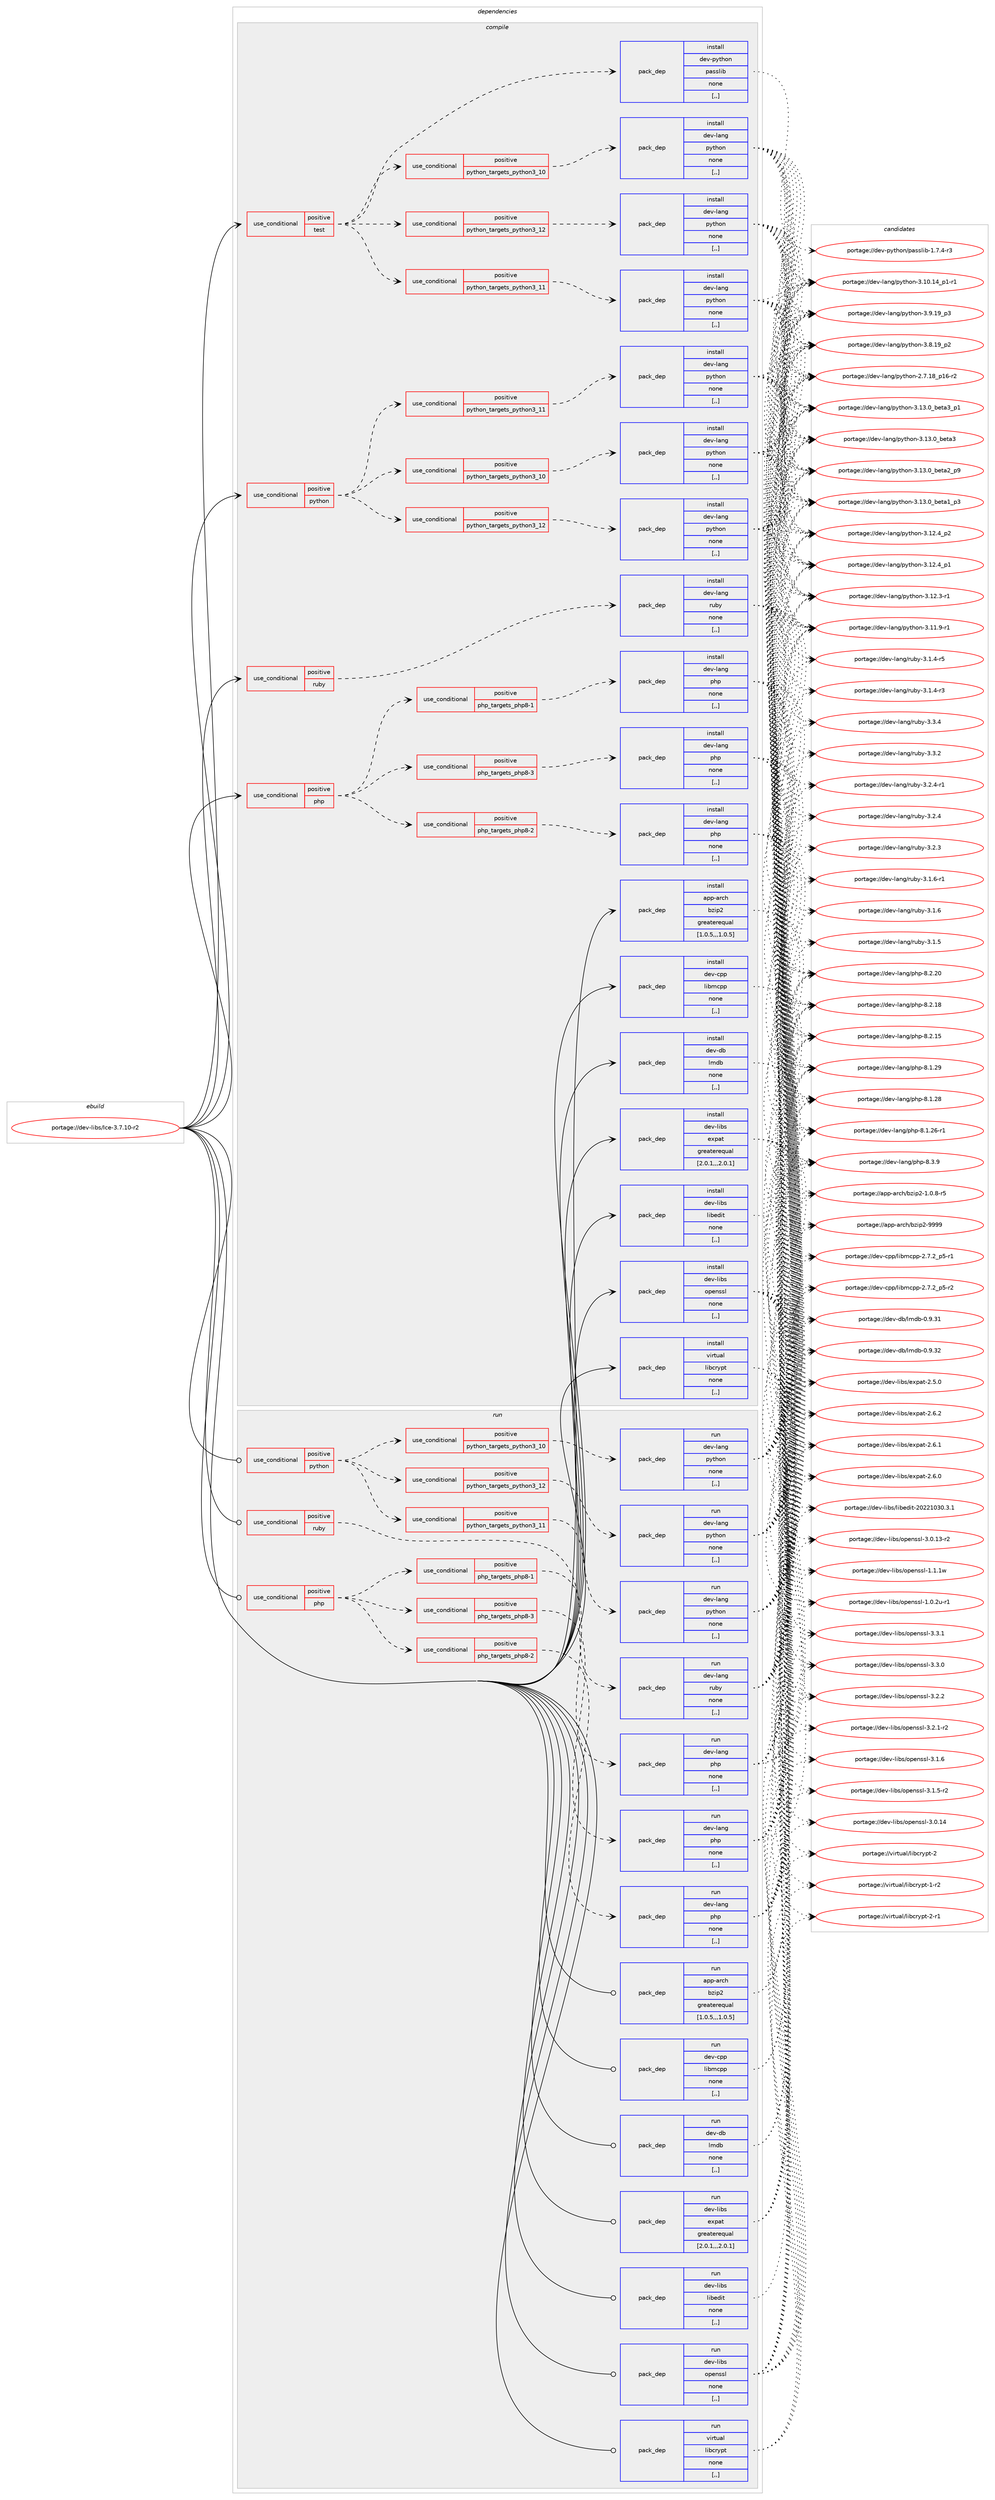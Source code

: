 digraph prolog {

# *************
# Graph options
# *************

newrank=true;
concentrate=true;
compound=true;
graph [rankdir=LR,fontname=Helvetica,fontsize=10,ranksep=1.5];#, ranksep=2.5, nodesep=0.2];
edge  [arrowhead=vee];
node  [fontname=Helvetica,fontsize=10];

# **********
# The ebuild
# **********

subgraph cluster_leftcol {
color=gray;
label=<<i>ebuild</i>>;
id [label="portage://dev-libs/Ice-3.7.10-r2", color=red, width=4, href="../dev-libs/Ice-3.7.10-r2.svg"];
}

# ****************
# The dependencies
# ****************

subgraph cluster_midcol {
color=gray;
label=<<i>dependencies</i>>;
subgraph cluster_compile {
fillcolor="#eeeeee";
style=filled;
label=<<i>compile</i>>;
subgraph cond25618 {
dependency105605 [label=<<TABLE BORDER="0" CELLBORDER="1" CELLSPACING="0" CELLPADDING="4"><TR><TD ROWSPAN="3" CELLPADDING="10">use_conditional</TD></TR><TR><TD>positive</TD></TR><TR><TD>php</TD></TR></TABLE>>, shape=none, color=red];
subgraph cond25619 {
dependency105606 [label=<<TABLE BORDER="0" CELLBORDER="1" CELLSPACING="0" CELLPADDING="4"><TR><TD ROWSPAN="3" CELLPADDING="10">use_conditional</TD></TR><TR><TD>positive</TD></TR><TR><TD>php_targets_php8-1</TD></TR></TABLE>>, shape=none, color=red];
subgraph pack78838 {
dependency105607 [label=<<TABLE BORDER="0" CELLBORDER="1" CELLSPACING="0" CELLPADDING="4" WIDTH="220"><TR><TD ROWSPAN="6" CELLPADDING="30">pack_dep</TD></TR><TR><TD WIDTH="110">install</TD></TR><TR><TD>dev-lang</TD></TR><TR><TD>php</TD></TR><TR><TD>none</TD></TR><TR><TD>[,,]</TD></TR></TABLE>>, shape=none, color=blue];
}
dependency105606:e -> dependency105607:w [weight=20,style="dashed",arrowhead="vee"];
}
dependency105605:e -> dependency105606:w [weight=20,style="dashed",arrowhead="vee"];
subgraph cond25620 {
dependency105608 [label=<<TABLE BORDER="0" CELLBORDER="1" CELLSPACING="0" CELLPADDING="4"><TR><TD ROWSPAN="3" CELLPADDING="10">use_conditional</TD></TR><TR><TD>positive</TD></TR><TR><TD>php_targets_php8-2</TD></TR></TABLE>>, shape=none, color=red];
subgraph pack78839 {
dependency105609 [label=<<TABLE BORDER="0" CELLBORDER="1" CELLSPACING="0" CELLPADDING="4" WIDTH="220"><TR><TD ROWSPAN="6" CELLPADDING="30">pack_dep</TD></TR><TR><TD WIDTH="110">install</TD></TR><TR><TD>dev-lang</TD></TR><TR><TD>php</TD></TR><TR><TD>none</TD></TR><TR><TD>[,,]</TD></TR></TABLE>>, shape=none, color=blue];
}
dependency105608:e -> dependency105609:w [weight=20,style="dashed",arrowhead="vee"];
}
dependency105605:e -> dependency105608:w [weight=20,style="dashed",arrowhead="vee"];
subgraph cond25621 {
dependency105610 [label=<<TABLE BORDER="0" CELLBORDER="1" CELLSPACING="0" CELLPADDING="4"><TR><TD ROWSPAN="3" CELLPADDING="10">use_conditional</TD></TR><TR><TD>positive</TD></TR><TR><TD>php_targets_php8-3</TD></TR></TABLE>>, shape=none, color=red];
subgraph pack78840 {
dependency105611 [label=<<TABLE BORDER="0" CELLBORDER="1" CELLSPACING="0" CELLPADDING="4" WIDTH="220"><TR><TD ROWSPAN="6" CELLPADDING="30">pack_dep</TD></TR><TR><TD WIDTH="110">install</TD></TR><TR><TD>dev-lang</TD></TR><TR><TD>php</TD></TR><TR><TD>none</TD></TR><TR><TD>[,,]</TD></TR></TABLE>>, shape=none, color=blue];
}
dependency105610:e -> dependency105611:w [weight=20,style="dashed",arrowhead="vee"];
}
dependency105605:e -> dependency105610:w [weight=20,style="dashed",arrowhead="vee"];
}
id:e -> dependency105605:w [weight=20,style="solid",arrowhead="vee"];
subgraph cond25622 {
dependency105612 [label=<<TABLE BORDER="0" CELLBORDER="1" CELLSPACING="0" CELLPADDING="4"><TR><TD ROWSPAN="3" CELLPADDING="10">use_conditional</TD></TR><TR><TD>positive</TD></TR><TR><TD>python</TD></TR></TABLE>>, shape=none, color=red];
subgraph cond25623 {
dependency105613 [label=<<TABLE BORDER="0" CELLBORDER="1" CELLSPACING="0" CELLPADDING="4"><TR><TD ROWSPAN="3" CELLPADDING="10">use_conditional</TD></TR><TR><TD>positive</TD></TR><TR><TD>python_targets_python3_10</TD></TR></TABLE>>, shape=none, color=red];
subgraph pack78841 {
dependency105614 [label=<<TABLE BORDER="0" CELLBORDER="1" CELLSPACING="0" CELLPADDING="4" WIDTH="220"><TR><TD ROWSPAN="6" CELLPADDING="30">pack_dep</TD></TR><TR><TD WIDTH="110">install</TD></TR><TR><TD>dev-lang</TD></TR><TR><TD>python</TD></TR><TR><TD>none</TD></TR><TR><TD>[,,]</TD></TR></TABLE>>, shape=none, color=blue];
}
dependency105613:e -> dependency105614:w [weight=20,style="dashed",arrowhead="vee"];
}
dependency105612:e -> dependency105613:w [weight=20,style="dashed",arrowhead="vee"];
subgraph cond25624 {
dependency105615 [label=<<TABLE BORDER="0" CELLBORDER="1" CELLSPACING="0" CELLPADDING="4"><TR><TD ROWSPAN="3" CELLPADDING="10">use_conditional</TD></TR><TR><TD>positive</TD></TR><TR><TD>python_targets_python3_11</TD></TR></TABLE>>, shape=none, color=red];
subgraph pack78842 {
dependency105616 [label=<<TABLE BORDER="0" CELLBORDER="1" CELLSPACING="0" CELLPADDING="4" WIDTH="220"><TR><TD ROWSPAN="6" CELLPADDING="30">pack_dep</TD></TR><TR><TD WIDTH="110">install</TD></TR><TR><TD>dev-lang</TD></TR><TR><TD>python</TD></TR><TR><TD>none</TD></TR><TR><TD>[,,]</TD></TR></TABLE>>, shape=none, color=blue];
}
dependency105615:e -> dependency105616:w [weight=20,style="dashed",arrowhead="vee"];
}
dependency105612:e -> dependency105615:w [weight=20,style="dashed",arrowhead="vee"];
subgraph cond25625 {
dependency105617 [label=<<TABLE BORDER="0" CELLBORDER="1" CELLSPACING="0" CELLPADDING="4"><TR><TD ROWSPAN="3" CELLPADDING="10">use_conditional</TD></TR><TR><TD>positive</TD></TR><TR><TD>python_targets_python3_12</TD></TR></TABLE>>, shape=none, color=red];
subgraph pack78843 {
dependency105618 [label=<<TABLE BORDER="0" CELLBORDER="1" CELLSPACING="0" CELLPADDING="4" WIDTH="220"><TR><TD ROWSPAN="6" CELLPADDING="30">pack_dep</TD></TR><TR><TD WIDTH="110">install</TD></TR><TR><TD>dev-lang</TD></TR><TR><TD>python</TD></TR><TR><TD>none</TD></TR><TR><TD>[,,]</TD></TR></TABLE>>, shape=none, color=blue];
}
dependency105617:e -> dependency105618:w [weight=20,style="dashed",arrowhead="vee"];
}
dependency105612:e -> dependency105617:w [weight=20,style="dashed",arrowhead="vee"];
}
id:e -> dependency105612:w [weight=20,style="solid",arrowhead="vee"];
subgraph cond25626 {
dependency105619 [label=<<TABLE BORDER="0" CELLBORDER="1" CELLSPACING="0" CELLPADDING="4"><TR><TD ROWSPAN="3" CELLPADDING="10">use_conditional</TD></TR><TR><TD>positive</TD></TR><TR><TD>ruby</TD></TR></TABLE>>, shape=none, color=red];
subgraph pack78844 {
dependency105620 [label=<<TABLE BORDER="0" CELLBORDER="1" CELLSPACING="0" CELLPADDING="4" WIDTH="220"><TR><TD ROWSPAN="6" CELLPADDING="30">pack_dep</TD></TR><TR><TD WIDTH="110">install</TD></TR><TR><TD>dev-lang</TD></TR><TR><TD>ruby</TD></TR><TR><TD>none</TD></TR><TR><TD>[,,]</TD></TR></TABLE>>, shape=none, color=blue];
}
dependency105619:e -> dependency105620:w [weight=20,style="dashed",arrowhead="vee"];
}
id:e -> dependency105619:w [weight=20,style="solid",arrowhead="vee"];
subgraph cond25627 {
dependency105621 [label=<<TABLE BORDER="0" CELLBORDER="1" CELLSPACING="0" CELLPADDING="4"><TR><TD ROWSPAN="3" CELLPADDING="10">use_conditional</TD></TR><TR><TD>positive</TD></TR><TR><TD>test</TD></TR></TABLE>>, shape=none, color=red];
subgraph cond25628 {
dependency105622 [label=<<TABLE BORDER="0" CELLBORDER="1" CELLSPACING="0" CELLPADDING="4"><TR><TD ROWSPAN="3" CELLPADDING="10">use_conditional</TD></TR><TR><TD>positive</TD></TR><TR><TD>python_targets_python3_10</TD></TR></TABLE>>, shape=none, color=red];
subgraph pack78845 {
dependency105623 [label=<<TABLE BORDER="0" CELLBORDER="1" CELLSPACING="0" CELLPADDING="4" WIDTH="220"><TR><TD ROWSPAN="6" CELLPADDING="30">pack_dep</TD></TR><TR><TD WIDTH="110">install</TD></TR><TR><TD>dev-lang</TD></TR><TR><TD>python</TD></TR><TR><TD>none</TD></TR><TR><TD>[,,]</TD></TR></TABLE>>, shape=none, color=blue];
}
dependency105622:e -> dependency105623:w [weight=20,style="dashed",arrowhead="vee"];
}
dependency105621:e -> dependency105622:w [weight=20,style="dashed",arrowhead="vee"];
subgraph cond25629 {
dependency105624 [label=<<TABLE BORDER="0" CELLBORDER="1" CELLSPACING="0" CELLPADDING="4"><TR><TD ROWSPAN="3" CELLPADDING="10">use_conditional</TD></TR><TR><TD>positive</TD></TR><TR><TD>python_targets_python3_11</TD></TR></TABLE>>, shape=none, color=red];
subgraph pack78846 {
dependency105625 [label=<<TABLE BORDER="0" CELLBORDER="1" CELLSPACING="0" CELLPADDING="4" WIDTH="220"><TR><TD ROWSPAN="6" CELLPADDING="30">pack_dep</TD></TR><TR><TD WIDTH="110">install</TD></TR><TR><TD>dev-lang</TD></TR><TR><TD>python</TD></TR><TR><TD>none</TD></TR><TR><TD>[,,]</TD></TR></TABLE>>, shape=none, color=blue];
}
dependency105624:e -> dependency105625:w [weight=20,style="dashed",arrowhead="vee"];
}
dependency105621:e -> dependency105624:w [weight=20,style="dashed",arrowhead="vee"];
subgraph cond25630 {
dependency105626 [label=<<TABLE BORDER="0" CELLBORDER="1" CELLSPACING="0" CELLPADDING="4"><TR><TD ROWSPAN="3" CELLPADDING="10">use_conditional</TD></TR><TR><TD>positive</TD></TR><TR><TD>python_targets_python3_12</TD></TR></TABLE>>, shape=none, color=red];
subgraph pack78847 {
dependency105627 [label=<<TABLE BORDER="0" CELLBORDER="1" CELLSPACING="0" CELLPADDING="4" WIDTH="220"><TR><TD ROWSPAN="6" CELLPADDING="30">pack_dep</TD></TR><TR><TD WIDTH="110">install</TD></TR><TR><TD>dev-lang</TD></TR><TR><TD>python</TD></TR><TR><TD>none</TD></TR><TR><TD>[,,]</TD></TR></TABLE>>, shape=none, color=blue];
}
dependency105626:e -> dependency105627:w [weight=20,style="dashed",arrowhead="vee"];
}
dependency105621:e -> dependency105626:w [weight=20,style="dashed",arrowhead="vee"];
subgraph pack78848 {
dependency105628 [label=<<TABLE BORDER="0" CELLBORDER="1" CELLSPACING="0" CELLPADDING="4" WIDTH="220"><TR><TD ROWSPAN="6" CELLPADDING="30">pack_dep</TD></TR><TR><TD WIDTH="110">install</TD></TR><TR><TD>dev-python</TD></TR><TR><TD>passlib</TD></TR><TR><TD>none</TD></TR><TR><TD>[,,]</TD></TR></TABLE>>, shape=none, color=blue];
}
dependency105621:e -> dependency105628:w [weight=20,style="dashed",arrowhead="vee"];
}
id:e -> dependency105621:w [weight=20,style="solid",arrowhead="vee"];
subgraph pack78849 {
dependency105629 [label=<<TABLE BORDER="0" CELLBORDER="1" CELLSPACING="0" CELLPADDING="4" WIDTH="220"><TR><TD ROWSPAN="6" CELLPADDING="30">pack_dep</TD></TR><TR><TD WIDTH="110">install</TD></TR><TR><TD>app-arch</TD></TR><TR><TD>bzip2</TD></TR><TR><TD>greaterequal</TD></TR><TR><TD>[1.0.5,,,1.0.5]</TD></TR></TABLE>>, shape=none, color=blue];
}
id:e -> dependency105629:w [weight=20,style="solid",arrowhead="vee"];
subgraph pack78850 {
dependency105630 [label=<<TABLE BORDER="0" CELLBORDER="1" CELLSPACING="0" CELLPADDING="4" WIDTH="220"><TR><TD ROWSPAN="6" CELLPADDING="30">pack_dep</TD></TR><TR><TD WIDTH="110">install</TD></TR><TR><TD>dev-cpp</TD></TR><TR><TD>libmcpp</TD></TR><TR><TD>none</TD></TR><TR><TD>[,,]</TD></TR></TABLE>>, shape=none, color=blue];
}
id:e -> dependency105630:w [weight=20,style="solid",arrowhead="vee"];
subgraph pack78851 {
dependency105631 [label=<<TABLE BORDER="0" CELLBORDER="1" CELLSPACING="0" CELLPADDING="4" WIDTH="220"><TR><TD ROWSPAN="6" CELLPADDING="30">pack_dep</TD></TR><TR><TD WIDTH="110">install</TD></TR><TR><TD>dev-db</TD></TR><TR><TD>lmdb</TD></TR><TR><TD>none</TD></TR><TR><TD>[,,]</TD></TR></TABLE>>, shape=none, color=blue];
}
id:e -> dependency105631:w [weight=20,style="solid",arrowhead="vee"];
subgraph pack78852 {
dependency105632 [label=<<TABLE BORDER="0" CELLBORDER="1" CELLSPACING="0" CELLPADDING="4" WIDTH="220"><TR><TD ROWSPAN="6" CELLPADDING="30">pack_dep</TD></TR><TR><TD WIDTH="110">install</TD></TR><TR><TD>dev-libs</TD></TR><TR><TD>expat</TD></TR><TR><TD>greaterequal</TD></TR><TR><TD>[2.0.1,,,2.0.1]</TD></TR></TABLE>>, shape=none, color=blue];
}
id:e -> dependency105632:w [weight=20,style="solid",arrowhead="vee"];
subgraph pack78853 {
dependency105633 [label=<<TABLE BORDER="0" CELLBORDER="1" CELLSPACING="0" CELLPADDING="4" WIDTH="220"><TR><TD ROWSPAN="6" CELLPADDING="30">pack_dep</TD></TR><TR><TD WIDTH="110">install</TD></TR><TR><TD>dev-libs</TD></TR><TR><TD>libedit</TD></TR><TR><TD>none</TD></TR><TR><TD>[,,]</TD></TR></TABLE>>, shape=none, color=blue];
}
id:e -> dependency105633:w [weight=20,style="solid",arrowhead="vee"];
subgraph pack78854 {
dependency105634 [label=<<TABLE BORDER="0" CELLBORDER="1" CELLSPACING="0" CELLPADDING="4" WIDTH="220"><TR><TD ROWSPAN="6" CELLPADDING="30">pack_dep</TD></TR><TR><TD WIDTH="110">install</TD></TR><TR><TD>dev-libs</TD></TR><TR><TD>openssl</TD></TR><TR><TD>none</TD></TR><TR><TD>[,,]</TD></TR></TABLE>>, shape=none, color=blue];
}
id:e -> dependency105634:w [weight=20,style="solid",arrowhead="vee"];
subgraph pack78855 {
dependency105635 [label=<<TABLE BORDER="0" CELLBORDER="1" CELLSPACING="0" CELLPADDING="4" WIDTH="220"><TR><TD ROWSPAN="6" CELLPADDING="30">pack_dep</TD></TR><TR><TD WIDTH="110">install</TD></TR><TR><TD>virtual</TD></TR><TR><TD>libcrypt</TD></TR><TR><TD>none</TD></TR><TR><TD>[,,]</TD></TR></TABLE>>, shape=none, color=blue];
}
id:e -> dependency105635:w [weight=20,style="solid",arrowhead="vee"];
}
subgraph cluster_compileandrun {
fillcolor="#eeeeee";
style=filled;
label=<<i>compile and run</i>>;
}
subgraph cluster_run {
fillcolor="#eeeeee";
style=filled;
label=<<i>run</i>>;
subgraph cond25631 {
dependency105636 [label=<<TABLE BORDER="0" CELLBORDER="1" CELLSPACING="0" CELLPADDING="4"><TR><TD ROWSPAN="3" CELLPADDING="10">use_conditional</TD></TR><TR><TD>positive</TD></TR><TR><TD>php</TD></TR></TABLE>>, shape=none, color=red];
subgraph cond25632 {
dependency105637 [label=<<TABLE BORDER="0" CELLBORDER="1" CELLSPACING="0" CELLPADDING="4"><TR><TD ROWSPAN="3" CELLPADDING="10">use_conditional</TD></TR><TR><TD>positive</TD></TR><TR><TD>php_targets_php8-1</TD></TR></TABLE>>, shape=none, color=red];
subgraph pack78856 {
dependency105638 [label=<<TABLE BORDER="0" CELLBORDER="1" CELLSPACING="0" CELLPADDING="4" WIDTH="220"><TR><TD ROWSPAN="6" CELLPADDING="30">pack_dep</TD></TR><TR><TD WIDTH="110">run</TD></TR><TR><TD>dev-lang</TD></TR><TR><TD>php</TD></TR><TR><TD>none</TD></TR><TR><TD>[,,]</TD></TR></TABLE>>, shape=none, color=blue];
}
dependency105637:e -> dependency105638:w [weight=20,style="dashed",arrowhead="vee"];
}
dependency105636:e -> dependency105637:w [weight=20,style="dashed",arrowhead="vee"];
subgraph cond25633 {
dependency105639 [label=<<TABLE BORDER="0" CELLBORDER="1" CELLSPACING="0" CELLPADDING="4"><TR><TD ROWSPAN="3" CELLPADDING="10">use_conditional</TD></TR><TR><TD>positive</TD></TR><TR><TD>php_targets_php8-2</TD></TR></TABLE>>, shape=none, color=red];
subgraph pack78857 {
dependency105640 [label=<<TABLE BORDER="0" CELLBORDER="1" CELLSPACING="0" CELLPADDING="4" WIDTH="220"><TR><TD ROWSPAN="6" CELLPADDING="30">pack_dep</TD></TR><TR><TD WIDTH="110">run</TD></TR><TR><TD>dev-lang</TD></TR><TR><TD>php</TD></TR><TR><TD>none</TD></TR><TR><TD>[,,]</TD></TR></TABLE>>, shape=none, color=blue];
}
dependency105639:e -> dependency105640:w [weight=20,style="dashed",arrowhead="vee"];
}
dependency105636:e -> dependency105639:w [weight=20,style="dashed",arrowhead="vee"];
subgraph cond25634 {
dependency105641 [label=<<TABLE BORDER="0" CELLBORDER="1" CELLSPACING="0" CELLPADDING="4"><TR><TD ROWSPAN="3" CELLPADDING="10">use_conditional</TD></TR><TR><TD>positive</TD></TR><TR><TD>php_targets_php8-3</TD></TR></TABLE>>, shape=none, color=red];
subgraph pack78858 {
dependency105642 [label=<<TABLE BORDER="0" CELLBORDER="1" CELLSPACING="0" CELLPADDING="4" WIDTH="220"><TR><TD ROWSPAN="6" CELLPADDING="30">pack_dep</TD></TR><TR><TD WIDTH="110">run</TD></TR><TR><TD>dev-lang</TD></TR><TR><TD>php</TD></TR><TR><TD>none</TD></TR><TR><TD>[,,]</TD></TR></TABLE>>, shape=none, color=blue];
}
dependency105641:e -> dependency105642:w [weight=20,style="dashed",arrowhead="vee"];
}
dependency105636:e -> dependency105641:w [weight=20,style="dashed",arrowhead="vee"];
}
id:e -> dependency105636:w [weight=20,style="solid",arrowhead="odot"];
subgraph cond25635 {
dependency105643 [label=<<TABLE BORDER="0" CELLBORDER="1" CELLSPACING="0" CELLPADDING="4"><TR><TD ROWSPAN="3" CELLPADDING="10">use_conditional</TD></TR><TR><TD>positive</TD></TR><TR><TD>python</TD></TR></TABLE>>, shape=none, color=red];
subgraph cond25636 {
dependency105644 [label=<<TABLE BORDER="0" CELLBORDER="1" CELLSPACING="0" CELLPADDING="4"><TR><TD ROWSPAN="3" CELLPADDING="10">use_conditional</TD></TR><TR><TD>positive</TD></TR><TR><TD>python_targets_python3_10</TD></TR></TABLE>>, shape=none, color=red];
subgraph pack78859 {
dependency105645 [label=<<TABLE BORDER="0" CELLBORDER="1" CELLSPACING="0" CELLPADDING="4" WIDTH="220"><TR><TD ROWSPAN="6" CELLPADDING="30">pack_dep</TD></TR><TR><TD WIDTH="110">run</TD></TR><TR><TD>dev-lang</TD></TR><TR><TD>python</TD></TR><TR><TD>none</TD></TR><TR><TD>[,,]</TD></TR></TABLE>>, shape=none, color=blue];
}
dependency105644:e -> dependency105645:w [weight=20,style="dashed",arrowhead="vee"];
}
dependency105643:e -> dependency105644:w [weight=20,style="dashed",arrowhead="vee"];
subgraph cond25637 {
dependency105646 [label=<<TABLE BORDER="0" CELLBORDER="1" CELLSPACING="0" CELLPADDING="4"><TR><TD ROWSPAN="3" CELLPADDING="10">use_conditional</TD></TR><TR><TD>positive</TD></TR><TR><TD>python_targets_python3_11</TD></TR></TABLE>>, shape=none, color=red];
subgraph pack78860 {
dependency105647 [label=<<TABLE BORDER="0" CELLBORDER="1" CELLSPACING="0" CELLPADDING="4" WIDTH="220"><TR><TD ROWSPAN="6" CELLPADDING="30">pack_dep</TD></TR><TR><TD WIDTH="110">run</TD></TR><TR><TD>dev-lang</TD></TR><TR><TD>python</TD></TR><TR><TD>none</TD></TR><TR><TD>[,,]</TD></TR></TABLE>>, shape=none, color=blue];
}
dependency105646:e -> dependency105647:w [weight=20,style="dashed",arrowhead="vee"];
}
dependency105643:e -> dependency105646:w [weight=20,style="dashed",arrowhead="vee"];
subgraph cond25638 {
dependency105648 [label=<<TABLE BORDER="0" CELLBORDER="1" CELLSPACING="0" CELLPADDING="4"><TR><TD ROWSPAN="3" CELLPADDING="10">use_conditional</TD></TR><TR><TD>positive</TD></TR><TR><TD>python_targets_python3_12</TD></TR></TABLE>>, shape=none, color=red];
subgraph pack78861 {
dependency105649 [label=<<TABLE BORDER="0" CELLBORDER="1" CELLSPACING="0" CELLPADDING="4" WIDTH="220"><TR><TD ROWSPAN="6" CELLPADDING="30">pack_dep</TD></TR><TR><TD WIDTH="110">run</TD></TR><TR><TD>dev-lang</TD></TR><TR><TD>python</TD></TR><TR><TD>none</TD></TR><TR><TD>[,,]</TD></TR></TABLE>>, shape=none, color=blue];
}
dependency105648:e -> dependency105649:w [weight=20,style="dashed",arrowhead="vee"];
}
dependency105643:e -> dependency105648:w [weight=20,style="dashed",arrowhead="vee"];
}
id:e -> dependency105643:w [weight=20,style="solid",arrowhead="odot"];
subgraph cond25639 {
dependency105650 [label=<<TABLE BORDER="0" CELLBORDER="1" CELLSPACING="0" CELLPADDING="4"><TR><TD ROWSPAN="3" CELLPADDING="10">use_conditional</TD></TR><TR><TD>positive</TD></TR><TR><TD>ruby</TD></TR></TABLE>>, shape=none, color=red];
subgraph pack78862 {
dependency105651 [label=<<TABLE BORDER="0" CELLBORDER="1" CELLSPACING="0" CELLPADDING="4" WIDTH="220"><TR><TD ROWSPAN="6" CELLPADDING="30">pack_dep</TD></TR><TR><TD WIDTH="110">run</TD></TR><TR><TD>dev-lang</TD></TR><TR><TD>ruby</TD></TR><TR><TD>none</TD></TR><TR><TD>[,,]</TD></TR></TABLE>>, shape=none, color=blue];
}
dependency105650:e -> dependency105651:w [weight=20,style="dashed",arrowhead="vee"];
}
id:e -> dependency105650:w [weight=20,style="solid",arrowhead="odot"];
subgraph pack78863 {
dependency105652 [label=<<TABLE BORDER="0" CELLBORDER="1" CELLSPACING="0" CELLPADDING="4" WIDTH="220"><TR><TD ROWSPAN="6" CELLPADDING="30">pack_dep</TD></TR><TR><TD WIDTH="110">run</TD></TR><TR><TD>app-arch</TD></TR><TR><TD>bzip2</TD></TR><TR><TD>greaterequal</TD></TR><TR><TD>[1.0.5,,,1.0.5]</TD></TR></TABLE>>, shape=none, color=blue];
}
id:e -> dependency105652:w [weight=20,style="solid",arrowhead="odot"];
subgraph pack78864 {
dependency105653 [label=<<TABLE BORDER="0" CELLBORDER="1" CELLSPACING="0" CELLPADDING="4" WIDTH="220"><TR><TD ROWSPAN="6" CELLPADDING="30">pack_dep</TD></TR><TR><TD WIDTH="110">run</TD></TR><TR><TD>dev-cpp</TD></TR><TR><TD>libmcpp</TD></TR><TR><TD>none</TD></TR><TR><TD>[,,]</TD></TR></TABLE>>, shape=none, color=blue];
}
id:e -> dependency105653:w [weight=20,style="solid",arrowhead="odot"];
subgraph pack78865 {
dependency105654 [label=<<TABLE BORDER="0" CELLBORDER="1" CELLSPACING="0" CELLPADDING="4" WIDTH="220"><TR><TD ROWSPAN="6" CELLPADDING="30">pack_dep</TD></TR><TR><TD WIDTH="110">run</TD></TR><TR><TD>dev-db</TD></TR><TR><TD>lmdb</TD></TR><TR><TD>none</TD></TR><TR><TD>[,,]</TD></TR></TABLE>>, shape=none, color=blue];
}
id:e -> dependency105654:w [weight=20,style="solid",arrowhead="odot"];
subgraph pack78866 {
dependency105655 [label=<<TABLE BORDER="0" CELLBORDER="1" CELLSPACING="0" CELLPADDING="4" WIDTH="220"><TR><TD ROWSPAN="6" CELLPADDING="30">pack_dep</TD></TR><TR><TD WIDTH="110">run</TD></TR><TR><TD>dev-libs</TD></TR><TR><TD>expat</TD></TR><TR><TD>greaterequal</TD></TR><TR><TD>[2.0.1,,,2.0.1]</TD></TR></TABLE>>, shape=none, color=blue];
}
id:e -> dependency105655:w [weight=20,style="solid",arrowhead="odot"];
subgraph pack78867 {
dependency105656 [label=<<TABLE BORDER="0" CELLBORDER="1" CELLSPACING="0" CELLPADDING="4" WIDTH="220"><TR><TD ROWSPAN="6" CELLPADDING="30">pack_dep</TD></TR><TR><TD WIDTH="110">run</TD></TR><TR><TD>dev-libs</TD></TR><TR><TD>libedit</TD></TR><TR><TD>none</TD></TR><TR><TD>[,,]</TD></TR></TABLE>>, shape=none, color=blue];
}
id:e -> dependency105656:w [weight=20,style="solid",arrowhead="odot"];
subgraph pack78868 {
dependency105657 [label=<<TABLE BORDER="0" CELLBORDER="1" CELLSPACING="0" CELLPADDING="4" WIDTH="220"><TR><TD ROWSPAN="6" CELLPADDING="30">pack_dep</TD></TR><TR><TD WIDTH="110">run</TD></TR><TR><TD>dev-libs</TD></TR><TR><TD>openssl</TD></TR><TR><TD>none</TD></TR><TR><TD>[,,]</TD></TR></TABLE>>, shape=none, color=blue];
}
id:e -> dependency105657:w [weight=20,style="solid",arrowhead="odot"];
subgraph pack78869 {
dependency105658 [label=<<TABLE BORDER="0" CELLBORDER="1" CELLSPACING="0" CELLPADDING="4" WIDTH="220"><TR><TD ROWSPAN="6" CELLPADDING="30">pack_dep</TD></TR><TR><TD WIDTH="110">run</TD></TR><TR><TD>virtual</TD></TR><TR><TD>libcrypt</TD></TR><TR><TD>none</TD></TR><TR><TD>[,,]</TD></TR></TABLE>>, shape=none, color=blue];
}
id:e -> dependency105658:w [weight=20,style="solid",arrowhead="odot"];
}
}

# **************
# The candidates
# **************

subgraph cluster_choices {
rank=same;
color=gray;
label=<<i>candidates</i>>;

subgraph choice78838 {
color=black;
nodesep=1;
choice100101118451089711010347112104112455646514657 [label="portage://dev-lang/php-8.3.9", color=red, width=4,href="../dev-lang/php-8.3.9.svg"];
choice10010111845108971101034711210411245564650465048 [label="portage://dev-lang/php-8.2.20", color=red, width=4,href="../dev-lang/php-8.2.20.svg"];
choice10010111845108971101034711210411245564650464956 [label="portage://dev-lang/php-8.2.18", color=red, width=4,href="../dev-lang/php-8.2.18.svg"];
choice10010111845108971101034711210411245564650464953 [label="portage://dev-lang/php-8.2.15", color=red, width=4,href="../dev-lang/php-8.2.15.svg"];
choice10010111845108971101034711210411245564649465057 [label="portage://dev-lang/php-8.1.29", color=red, width=4,href="../dev-lang/php-8.1.29.svg"];
choice10010111845108971101034711210411245564649465056 [label="portage://dev-lang/php-8.1.28", color=red, width=4,href="../dev-lang/php-8.1.28.svg"];
choice100101118451089711010347112104112455646494650544511449 [label="portage://dev-lang/php-8.1.26-r1", color=red, width=4,href="../dev-lang/php-8.1.26-r1.svg"];
dependency105607:e -> choice100101118451089711010347112104112455646514657:w [style=dotted,weight="100"];
dependency105607:e -> choice10010111845108971101034711210411245564650465048:w [style=dotted,weight="100"];
dependency105607:e -> choice10010111845108971101034711210411245564650464956:w [style=dotted,weight="100"];
dependency105607:e -> choice10010111845108971101034711210411245564650464953:w [style=dotted,weight="100"];
dependency105607:e -> choice10010111845108971101034711210411245564649465057:w [style=dotted,weight="100"];
dependency105607:e -> choice10010111845108971101034711210411245564649465056:w [style=dotted,weight="100"];
dependency105607:e -> choice100101118451089711010347112104112455646494650544511449:w [style=dotted,weight="100"];
}
subgraph choice78839 {
color=black;
nodesep=1;
choice100101118451089711010347112104112455646514657 [label="portage://dev-lang/php-8.3.9", color=red, width=4,href="../dev-lang/php-8.3.9.svg"];
choice10010111845108971101034711210411245564650465048 [label="portage://dev-lang/php-8.2.20", color=red, width=4,href="../dev-lang/php-8.2.20.svg"];
choice10010111845108971101034711210411245564650464956 [label="portage://dev-lang/php-8.2.18", color=red, width=4,href="../dev-lang/php-8.2.18.svg"];
choice10010111845108971101034711210411245564650464953 [label="portage://dev-lang/php-8.2.15", color=red, width=4,href="../dev-lang/php-8.2.15.svg"];
choice10010111845108971101034711210411245564649465057 [label="portage://dev-lang/php-8.1.29", color=red, width=4,href="../dev-lang/php-8.1.29.svg"];
choice10010111845108971101034711210411245564649465056 [label="portage://dev-lang/php-8.1.28", color=red, width=4,href="../dev-lang/php-8.1.28.svg"];
choice100101118451089711010347112104112455646494650544511449 [label="portage://dev-lang/php-8.1.26-r1", color=red, width=4,href="../dev-lang/php-8.1.26-r1.svg"];
dependency105609:e -> choice100101118451089711010347112104112455646514657:w [style=dotted,weight="100"];
dependency105609:e -> choice10010111845108971101034711210411245564650465048:w [style=dotted,weight="100"];
dependency105609:e -> choice10010111845108971101034711210411245564650464956:w [style=dotted,weight="100"];
dependency105609:e -> choice10010111845108971101034711210411245564650464953:w [style=dotted,weight="100"];
dependency105609:e -> choice10010111845108971101034711210411245564649465057:w [style=dotted,weight="100"];
dependency105609:e -> choice10010111845108971101034711210411245564649465056:w [style=dotted,weight="100"];
dependency105609:e -> choice100101118451089711010347112104112455646494650544511449:w [style=dotted,weight="100"];
}
subgraph choice78840 {
color=black;
nodesep=1;
choice100101118451089711010347112104112455646514657 [label="portage://dev-lang/php-8.3.9", color=red, width=4,href="../dev-lang/php-8.3.9.svg"];
choice10010111845108971101034711210411245564650465048 [label="portage://dev-lang/php-8.2.20", color=red, width=4,href="../dev-lang/php-8.2.20.svg"];
choice10010111845108971101034711210411245564650464956 [label="portage://dev-lang/php-8.2.18", color=red, width=4,href="../dev-lang/php-8.2.18.svg"];
choice10010111845108971101034711210411245564650464953 [label="portage://dev-lang/php-8.2.15", color=red, width=4,href="../dev-lang/php-8.2.15.svg"];
choice10010111845108971101034711210411245564649465057 [label="portage://dev-lang/php-8.1.29", color=red, width=4,href="../dev-lang/php-8.1.29.svg"];
choice10010111845108971101034711210411245564649465056 [label="portage://dev-lang/php-8.1.28", color=red, width=4,href="../dev-lang/php-8.1.28.svg"];
choice100101118451089711010347112104112455646494650544511449 [label="portage://dev-lang/php-8.1.26-r1", color=red, width=4,href="../dev-lang/php-8.1.26-r1.svg"];
dependency105611:e -> choice100101118451089711010347112104112455646514657:w [style=dotted,weight="100"];
dependency105611:e -> choice10010111845108971101034711210411245564650465048:w [style=dotted,weight="100"];
dependency105611:e -> choice10010111845108971101034711210411245564650464956:w [style=dotted,weight="100"];
dependency105611:e -> choice10010111845108971101034711210411245564650464953:w [style=dotted,weight="100"];
dependency105611:e -> choice10010111845108971101034711210411245564649465057:w [style=dotted,weight="100"];
dependency105611:e -> choice10010111845108971101034711210411245564649465056:w [style=dotted,weight="100"];
dependency105611:e -> choice100101118451089711010347112104112455646494650544511449:w [style=dotted,weight="100"];
}
subgraph choice78841 {
color=black;
nodesep=1;
choice10010111845108971101034711212111610411111045514649514648959810111697519511249 [label="portage://dev-lang/python-3.13.0_beta3_p1", color=red, width=4,href="../dev-lang/python-3.13.0_beta3_p1.svg"];
choice1001011184510897110103471121211161041111104551464951464895981011169751 [label="portage://dev-lang/python-3.13.0_beta3", color=red, width=4,href="../dev-lang/python-3.13.0_beta3.svg"];
choice10010111845108971101034711212111610411111045514649514648959810111697509511257 [label="portage://dev-lang/python-3.13.0_beta2_p9", color=red, width=4,href="../dev-lang/python-3.13.0_beta2_p9.svg"];
choice10010111845108971101034711212111610411111045514649514648959810111697499511251 [label="portage://dev-lang/python-3.13.0_beta1_p3", color=red, width=4,href="../dev-lang/python-3.13.0_beta1_p3.svg"];
choice100101118451089711010347112121116104111110455146495046529511250 [label="portage://dev-lang/python-3.12.4_p2", color=red, width=4,href="../dev-lang/python-3.12.4_p2.svg"];
choice100101118451089711010347112121116104111110455146495046529511249 [label="portage://dev-lang/python-3.12.4_p1", color=red, width=4,href="../dev-lang/python-3.12.4_p1.svg"];
choice100101118451089711010347112121116104111110455146495046514511449 [label="portage://dev-lang/python-3.12.3-r1", color=red, width=4,href="../dev-lang/python-3.12.3-r1.svg"];
choice100101118451089711010347112121116104111110455146494946574511449 [label="portage://dev-lang/python-3.11.9-r1", color=red, width=4,href="../dev-lang/python-3.11.9-r1.svg"];
choice100101118451089711010347112121116104111110455146494846495295112494511449 [label="portage://dev-lang/python-3.10.14_p1-r1", color=red, width=4,href="../dev-lang/python-3.10.14_p1-r1.svg"];
choice100101118451089711010347112121116104111110455146574649579511251 [label="portage://dev-lang/python-3.9.19_p3", color=red, width=4,href="../dev-lang/python-3.9.19_p3.svg"];
choice100101118451089711010347112121116104111110455146564649579511250 [label="portage://dev-lang/python-3.8.19_p2", color=red, width=4,href="../dev-lang/python-3.8.19_p2.svg"];
choice100101118451089711010347112121116104111110455046554649569511249544511450 [label="portage://dev-lang/python-2.7.18_p16-r2", color=red, width=4,href="../dev-lang/python-2.7.18_p16-r2.svg"];
dependency105614:e -> choice10010111845108971101034711212111610411111045514649514648959810111697519511249:w [style=dotted,weight="100"];
dependency105614:e -> choice1001011184510897110103471121211161041111104551464951464895981011169751:w [style=dotted,weight="100"];
dependency105614:e -> choice10010111845108971101034711212111610411111045514649514648959810111697509511257:w [style=dotted,weight="100"];
dependency105614:e -> choice10010111845108971101034711212111610411111045514649514648959810111697499511251:w [style=dotted,weight="100"];
dependency105614:e -> choice100101118451089711010347112121116104111110455146495046529511250:w [style=dotted,weight="100"];
dependency105614:e -> choice100101118451089711010347112121116104111110455146495046529511249:w [style=dotted,weight="100"];
dependency105614:e -> choice100101118451089711010347112121116104111110455146495046514511449:w [style=dotted,weight="100"];
dependency105614:e -> choice100101118451089711010347112121116104111110455146494946574511449:w [style=dotted,weight="100"];
dependency105614:e -> choice100101118451089711010347112121116104111110455146494846495295112494511449:w [style=dotted,weight="100"];
dependency105614:e -> choice100101118451089711010347112121116104111110455146574649579511251:w [style=dotted,weight="100"];
dependency105614:e -> choice100101118451089711010347112121116104111110455146564649579511250:w [style=dotted,weight="100"];
dependency105614:e -> choice100101118451089711010347112121116104111110455046554649569511249544511450:w [style=dotted,weight="100"];
}
subgraph choice78842 {
color=black;
nodesep=1;
choice10010111845108971101034711212111610411111045514649514648959810111697519511249 [label="portage://dev-lang/python-3.13.0_beta3_p1", color=red, width=4,href="../dev-lang/python-3.13.0_beta3_p1.svg"];
choice1001011184510897110103471121211161041111104551464951464895981011169751 [label="portage://dev-lang/python-3.13.0_beta3", color=red, width=4,href="../dev-lang/python-3.13.0_beta3.svg"];
choice10010111845108971101034711212111610411111045514649514648959810111697509511257 [label="portage://dev-lang/python-3.13.0_beta2_p9", color=red, width=4,href="../dev-lang/python-3.13.0_beta2_p9.svg"];
choice10010111845108971101034711212111610411111045514649514648959810111697499511251 [label="portage://dev-lang/python-3.13.0_beta1_p3", color=red, width=4,href="../dev-lang/python-3.13.0_beta1_p3.svg"];
choice100101118451089711010347112121116104111110455146495046529511250 [label="portage://dev-lang/python-3.12.4_p2", color=red, width=4,href="../dev-lang/python-3.12.4_p2.svg"];
choice100101118451089711010347112121116104111110455146495046529511249 [label="portage://dev-lang/python-3.12.4_p1", color=red, width=4,href="../dev-lang/python-3.12.4_p1.svg"];
choice100101118451089711010347112121116104111110455146495046514511449 [label="portage://dev-lang/python-3.12.3-r1", color=red, width=4,href="../dev-lang/python-3.12.3-r1.svg"];
choice100101118451089711010347112121116104111110455146494946574511449 [label="portage://dev-lang/python-3.11.9-r1", color=red, width=4,href="../dev-lang/python-3.11.9-r1.svg"];
choice100101118451089711010347112121116104111110455146494846495295112494511449 [label="portage://dev-lang/python-3.10.14_p1-r1", color=red, width=4,href="../dev-lang/python-3.10.14_p1-r1.svg"];
choice100101118451089711010347112121116104111110455146574649579511251 [label="portage://dev-lang/python-3.9.19_p3", color=red, width=4,href="../dev-lang/python-3.9.19_p3.svg"];
choice100101118451089711010347112121116104111110455146564649579511250 [label="portage://dev-lang/python-3.8.19_p2", color=red, width=4,href="../dev-lang/python-3.8.19_p2.svg"];
choice100101118451089711010347112121116104111110455046554649569511249544511450 [label="portage://dev-lang/python-2.7.18_p16-r2", color=red, width=4,href="../dev-lang/python-2.7.18_p16-r2.svg"];
dependency105616:e -> choice10010111845108971101034711212111610411111045514649514648959810111697519511249:w [style=dotted,weight="100"];
dependency105616:e -> choice1001011184510897110103471121211161041111104551464951464895981011169751:w [style=dotted,weight="100"];
dependency105616:e -> choice10010111845108971101034711212111610411111045514649514648959810111697509511257:w [style=dotted,weight="100"];
dependency105616:e -> choice10010111845108971101034711212111610411111045514649514648959810111697499511251:w [style=dotted,weight="100"];
dependency105616:e -> choice100101118451089711010347112121116104111110455146495046529511250:w [style=dotted,weight="100"];
dependency105616:e -> choice100101118451089711010347112121116104111110455146495046529511249:w [style=dotted,weight="100"];
dependency105616:e -> choice100101118451089711010347112121116104111110455146495046514511449:w [style=dotted,weight="100"];
dependency105616:e -> choice100101118451089711010347112121116104111110455146494946574511449:w [style=dotted,weight="100"];
dependency105616:e -> choice100101118451089711010347112121116104111110455146494846495295112494511449:w [style=dotted,weight="100"];
dependency105616:e -> choice100101118451089711010347112121116104111110455146574649579511251:w [style=dotted,weight="100"];
dependency105616:e -> choice100101118451089711010347112121116104111110455146564649579511250:w [style=dotted,weight="100"];
dependency105616:e -> choice100101118451089711010347112121116104111110455046554649569511249544511450:w [style=dotted,weight="100"];
}
subgraph choice78843 {
color=black;
nodesep=1;
choice10010111845108971101034711212111610411111045514649514648959810111697519511249 [label="portage://dev-lang/python-3.13.0_beta3_p1", color=red, width=4,href="../dev-lang/python-3.13.0_beta3_p1.svg"];
choice1001011184510897110103471121211161041111104551464951464895981011169751 [label="portage://dev-lang/python-3.13.0_beta3", color=red, width=4,href="../dev-lang/python-3.13.0_beta3.svg"];
choice10010111845108971101034711212111610411111045514649514648959810111697509511257 [label="portage://dev-lang/python-3.13.0_beta2_p9", color=red, width=4,href="../dev-lang/python-3.13.0_beta2_p9.svg"];
choice10010111845108971101034711212111610411111045514649514648959810111697499511251 [label="portage://dev-lang/python-3.13.0_beta1_p3", color=red, width=4,href="../dev-lang/python-3.13.0_beta1_p3.svg"];
choice100101118451089711010347112121116104111110455146495046529511250 [label="portage://dev-lang/python-3.12.4_p2", color=red, width=4,href="../dev-lang/python-3.12.4_p2.svg"];
choice100101118451089711010347112121116104111110455146495046529511249 [label="portage://dev-lang/python-3.12.4_p1", color=red, width=4,href="../dev-lang/python-3.12.4_p1.svg"];
choice100101118451089711010347112121116104111110455146495046514511449 [label="portage://dev-lang/python-3.12.3-r1", color=red, width=4,href="../dev-lang/python-3.12.3-r1.svg"];
choice100101118451089711010347112121116104111110455146494946574511449 [label="portage://dev-lang/python-3.11.9-r1", color=red, width=4,href="../dev-lang/python-3.11.9-r1.svg"];
choice100101118451089711010347112121116104111110455146494846495295112494511449 [label="portage://dev-lang/python-3.10.14_p1-r1", color=red, width=4,href="../dev-lang/python-3.10.14_p1-r1.svg"];
choice100101118451089711010347112121116104111110455146574649579511251 [label="portage://dev-lang/python-3.9.19_p3", color=red, width=4,href="../dev-lang/python-3.9.19_p3.svg"];
choice100101118451089711010347112121116104111110455146564649579511250 [label="portage://dev-lang/python-3.8.19_p2", color=red, width=4,href="../dev-lang/python-3.8.19_p2.svg"];
choice100101118451089711010347112121116104111110455046554649569511249544511450 [label="portage://dev-lang/python-2.7.18_p16-r2", color=red, width=4,href="../dev-lang/python-2.7.18_p16-r2.svg"];
dependency105618:e -> choice10010111845108971101034711212111610411111045514649514648959810111697519511249:w [style=dotted,weight="100"];
dependency105618:e -> choice1001011184510897110103471121211161041111104551464951464895981011169751:w [style=dotted,weight="100"];
dependency105618:e -> choice10010111845108971101034711212111610411111045514649514648959810111697509511257:w [style=dotted,weight="100"];
dependency105618:e -> choice10010111845108971101034711212111610411111045514649514648959810111697499511251:w [style=dotted,weight="100"];
dependency105618:e -> choice100101118451089711010347112121116104111110455146495046529511250:w [style=dotted,weight="100"];
dependency105618:e -> choice100101118451089711010347112121116104111110455146495046529511249:w [style=dotted,weight="100"];
dependency105618:e -> choice100101118451089711010347112121116104111110455146495046514511449:w [style=dotted,weight="100"];
dependency105618:e -> choice100101118451089711010347112121116104111110455146494946574511449:w [style=dotted,weight="100"];
dependency105618:e -> choice100101118451089711010347112121116104111110455146494846495295112494511449:w [style=dotted,weight="100"];
dependency105618:e -> choice100101118451089711010347112121116104111110455146574649579511251:w [style=dotted,weight="100"];
dependency105618:e -> choice100101118451089711010347112121116104111110455146564649579511250:w [style=dotted,weight="100"];
dependency105618:e -> choice100101118451089711010347112121116104111110455046554649569511249544511450:w [style=dotted,weight="100"];
}
subgraph choice78844 {
color=black;
nodesep=1;
choice10010111845108971101034711411798121455146514652 [label="portage://dev-lang/ruby-3.3.4", color=red, width=4,href="../dev-lang/ruby-3.3.4.svg"];
choice10010111845108971101034711411798121455146514650 [label="portage://dev-lang/ruby-3.3.2", color=red, width=4,href="../dev-lang/ruby-3.3.2.svg"];
choice100101118451089711010347114117981214551465046524511449 [label="portage://dev-lang/ruby-3.2.4-r1", color=red, width=4,href="../dev-lang/ruby-3.2.4-r1.svg"];
choice10010111845108971101034711411798121455146504652 [label="portage://dev-lang/ruby-3.2.4", color=red, width=4,href="../dev-lang/ruby-3.2.4.svg"];
choice10010111845108971101034711411798121455146504651 [label="portage://dev-lang/ruby-3.2.3", color=red, width=4,href="../dev-lang/ruby-3.2.3.svg"];
choice100101118451089711010347114117981214551464946544511449 [label="portage://dev-lang/ruby-3.1.6-r1", color=red, width=4,href="../dev-lang/ruby-3.1.6-r1.svg"];
choice10010111845108971101034711411798121455146494654 [label="portage://dev-lang/ruby-3.1.6", color=red, width=4,href="../dev-lang/ruby-3.1.6.svg"];
choice10010111845108971101034711411798121455146494653 [label="portage://dev-lang/ruby-3.1.5", color=red, width=4,href="../dev-lang/ruby-3.1.5.svg"];
choice100101118451089711010347114117981214551464946524511453 [label="portage://dev-lang/ruby-3.1.4-r5", color=red, width=4,href="../dev-lang/ruby-3.1.4-r5.svg"];
choice100101118451089711010347114117981214551464946524511451 [label="portage://dev-lang/ruby-3.1.4-r3", color=red, width=4,href="../dev-lang/ruby-3.1.4-r3.svg"];
dependency105620:e -> choice10010111845108971101034711411798121455146514652:w [style=dotted,weight="100"];
dependency105620:e -> choice10010111845108971101034711411798121455146514650:w [style=dotted,weight="100"];
dependency105620:e -> choice100101118451089711010347114117981214551465046524511449:w [style=dotted,weight="100"];
dependency105620:e -> choice10010111845108971101034711411798121455146504652:w [style=dotted,weight="100"];
dependency105620:e -> choice10010111845108971101034711411798121455146504651:w [style=dotted,weight="100"];
dependency105620:e -> choice100101118451089711010347114117981214551464946544511449:w [style=dotted,weight="100"];
dependency105620:e -> choice10010111845108971101034711411798121455146494654:w [style=dotted,weight="100"];
dependency105620:e -> choice10010111845108971101034711411798121455146494653:w [style=dotted,weight="100"];
dependency105620:e -> choice100101118451089711010347114117981214551464946524511453:w [style=dotted,weight="100"];
dependency105620:e -> choice100101118451089711010347114117981214551464946524511451:w [style=dotted,weight="100"];
}
subgraph choice78845 {
color=black;
nodesep=1;
choice10010111845108971101034711212111610411111045514649514648959810111697519511249 [label="portage://dev-lang/python-3.13.0_beta3_p1", color=red, width=4,href="../dev-lang/python-3.13.0_beta3_p1.svg"];
choice1001011184510897110103471121211161041111104551464951464895981011169751 [label="portage://dev-lang/python-3.13.0_beta3", color=red, width=4,href="../dev-lang/python-3.13.0_beta3.svg"];
choice10010111845108971101034711212111610411111045514649514648959810111697509511257 [label="portage://dev-lang/python-3.13.0_beta2_p9", color=red, width=4,href="../dev-lang/python-3.13.0_beta2_p9.svg"];
choice10010111845108971101034711212111610411111045514649514648959810111697499511251 [label="portage://dev-lang/python-3.13.0_beta1_p3", color=red, width=4,href="../dev-lang/python-3.13.0_beta1_p3.svg"];
choice100101118451089711010347112121116104111110455146495046529511250 [label="portage://dev-lang/python-3.12.4_p2", color=red, width=4,href="../dev-lang/python-3.12.4_p2.svg"];
choice100101118451089711010347112121116104111110455146495046529511249 [label="portage://dev-lang/python-3.12.4_p1", color=red, width=4,href="../dev-lang/python-3.12.4_p1.svg"];
choice100101118451089711010347112121116104111110455146495046514511449 [label="portage://dev-lang/python-3.12.3-r1", color=red, width=4,href="../dev-lang/python-3.12.3-r1.svg"];
choice100101118451089711010347112121116104111110455146494946574511449 [label="portage://dev-lang/python-3.11.9-r1", color=red, width=4,href="../dev-lang/python-3.11.9-r1.svg"];
choice100101118451089711010347112121116104111110455146494846495295112494511449 [label="portage://dev-lang/python-3.10.14_p1-r1", color=red, width=4,href="../dev-lang/python-3.10.14_p1-r1.svg"];
choice100101118451089711010347112121116104111110455146574649579511251 [label="portage://dev-lang/python-3.9.19_p3", color=red, width=4,href="../dev-lang/python-3.9.19_p3.svg"];
choice100101118451089711010347112121116104111110455146564649579511250 [label="portage://dev-lang/python-3.8.19_p2", color=red, width=4,href="../dev-lang/python-3.8.19_p2.svg"];
choice100101118451089711010347112121116104111110455046554649569511249544511450 [label="portage://dev-lang/python-2.7.18_p16-r2", color=red, width=4,href="../dev-lang/python-2.7.18_p16-r2.svg"];
dependency105623:e -> choice10010111845108971101034711212111610411111045514649514648959810111697519511249:w [style=dotted,weight="100"];
dependency105623:e -> choice1001011184510897110103471121211161041111104551464951464895981011169751:w [style=dotted,weight="100"];
dependency105623:e -> choice10010111845108971101034711212111610411111045514649514648959810111697509511257:w [style=dotted,weight="100"];
dependency105623:e -> choice10010111845108971101034711212111610411111045514649514648959810111697499511251:w [style=dotted,weight="100"];
dependency105623:e -> choice100101118451089711010347112121116104111110455146495046529511250:w [style=dotted,weight="100"];
dependency105623:e -> choice100101118451089711010347112121116104111110455146495046529511249:w [style=dotted,weight="100"];
dependency105623:e -> choice100101118451089711010347112121116104111110455146495046514511449:w [style=dotted,weight="100"];
dependency105623:e -> choice100101118451089711010347112121116104111110455146494946574511449:w [style=dotted,weight="100"];
dependency105623:e -> choice100101118451089711010347112121116104111110455146494846495295112494511449:w [style=dotted,weight="100"];
dependency105623:e -> choice100101118451089711010347112121116104111110455146574649579511251:w [style=dotted,weight="100"];
dependency105623:e -> choice100101118451089711010347112121116104111110455146564649579511250:w [style=dotted,weight="100"];
dependency105623:e -> choice100101118451089711010347112121116104111110455046554649569511249544511450:w [style=dotted,weight="100"];
}
subgraph choice78846 {
color=black;
nodesep=1;
choice10010111845108971101034711212111610411111045514649514648959810111697519511249 [label="portage://dev-lang/python-3.13.0_beta3_p1", color=red, width=4,href="../dev-lang/python-3.13.0_beta3_p1.svg"];
choice1001011184510897110103471121211161041111104551464951464895981011169751 [label="portage://dev-lang/python-3.13.0_beta3", color=red, width=4,href="../dev-lang/python-3.13.0_beta3.svg"];
choice10010111845108971101034711212111610411111045514649514648959810111697509511257 [label="portage://dev-lang/python-3.13.0_beta2_p9", color=red, width=4,href="../dev-lang/python-3.13.0_beta2_p9.svg"];
choice10010111845108971101034711212111610411111045514649514648959810111697499511251 [label="portage://dev-lang/python-3.13.0_beta1_p3", color=red, width=4,href="../dev-lang/python-3.13.0_beta1_p3.svg"];
choice100101118451089711010347112121116104111110455146495046529511250 [label="portage://dev-lang/python-3.12.4_p2", color=red, width=4,href="../dev-lang/python-3.12.4_p2.svg"];
choice100101118451089711010347112121116104111110455146495046529511249 [label="portage://dev-lang/python-3.12.4_p1", color=red, width=4,href="../dev-lang/python-3.12.4_p1.svg"];
choice100101118451089711010347112121116104111110455146495046514511449 [label="portage://dev-lang/python-3.12.3-r1", color=red, width=4,href="../dev-lang/python-3.12.3-r1.svg"];
choice100101118451089711010347112121116104111110455146494946574511449 [label="portage://dev-lang/python-3.11.9-r1", color=red, width=4,href="../dev-lang/python-3.11.9-r1.svg"];
choice100101118451089711010347112121116104111110455146494846495295112494511449 [label="portage://dev-lang/python-3.10.14_p1-r1", color=red, width=4,href="../dev-lang/python-3.10.14_p1-r1.svg"];
choice100101118451089711010347112121116104111110455146574649579511251 [label="portage://dev-lang/python-3.9.19_p3", color=red, width=4,href="../dev-lang/python-3.9.19_p3.svg"];
choice100101118451089711010347112121116104111110455146564649579511250 [label="portage://dev-lang/python-3.8.19_p2", color=red, width=4,href="../dev-lang/python-3.8.19_p2.svg"];
choice100101118451089711010347112121116104111110455046554649569511249544511450 [label="portage://dev-lang/python-2.7.18_p16-r2", color=red, width=4,href="../dev-lang/python-2.7.18_p16-r2.svg"];
dependency105625:e -> choice10010111845108971101034711212111610411111045514649514648959810111697519511249:w [style=dotted,weight="100"];
dependency105625:e -> choice1001011184510897110103471121211161041111104551464951464895981011169751:w [style=dotted,weight="100"];
dependency105625:e -> choice10010111845108971101034711212111610411111045514649514648959810111697509511257:w [style=dotted,weight="100"];
dependency105625:e -> choice10010111845108971101034711212111610411111045514649514648959810111697499511251:w [style=dotted,weight="100"];
dependency105625:e -> choice100101118451089711010347112121116104111110455146495046529511250:w [style=dotted,weight="100"];
dependency105625:e -> choice100101118451089711010347112121116104111110455146495046529511249:w [style=dotted,weight="100"];
dependency105625:e -> choice100101118451089711010347112121116104111110455146495046514511449:w [style=dotted,weight="100"];
dependency105625:e -> choice100101118451089711010347112121116104111110455146494946574511449:w [style=dotted,weight="100"];
dependency105625:e -> choice100101118451089711010347112121116104111110455146494846495295112494511449:w [style=dotted,weight="100"];
dependency105625:e -> choice100101118451089711010347112121116104111110455146574649579511251:w [style=dotted,weight="100"];
dependency105625:e -> choice100101118451089711010347112121116104111110455146564649579511250:w [style=dotted,weight="100"];
dependency105625:e -> choice100101118451089711010347112121116104111110455046554649569511249544511450:w [style=dotted,weight="100"];
}
subgraph choice78847 {
color=black;
nodesep=1;
choice10010111845108971101034711212111610411111045514649514648959810111697519511249 [label="portage://dev-lang/python-3.13.0_beta3_p1", color=red, width=4,href="../dev-lang/python-3.13.0_beta3_p1.svg"];
choice1001011184510897110103471121211161041111104551464951464895981011169751 [label="portage://dev-lang/python-3.13.0_beta3", color=red, width=4,href="../dev-lang/python-3.13.0_beta3.svg"];
choice10010111845108971101034711212111610411111045514649514648959810111697509511257 [label="portage://dev-lang/python-3.13.0_beta2_p9", color=red, width=4,href="../dev-lang/python-3.13.0_beta2_p9.svg"];
choice10010111845108971101034711212111610411111045514649514648959810111697499511251 [label="portage://dev-lang/python-3.13.0_beta1_p3", color=red, width=4,href="../dev-lang/python-3.13.0_beta1_p3.svg"];
choice100101118451089711010347112121116104111110455146495046529511250 [label="portage://dev-lang/python-3.12.4_p2", color=red, width=4,href="../dev-lang/python-3.12.4_p2.svg"];
choice100101118451089711010347112121116104111110455146495046529511249 [label="portage://dev-lang/python-3.12.4_p1", color=red, width=4,href="../dev-lang/python-3.12.4_p1.svg"];
choice100101118451089711010347112121116104111110455146495046514511449 [label="portage://dev-lang/python-3.12.3-r1", color=red, width=4,href="../dev-lang/python-3.12.3-r1.svg"];
choice100101118451089711010347112121116104111110455146494946574511449 [label="portage://dev-lang/python-3.11.9-r1", color=red, width=4,href="../dev-lang/python-3.11.9-r1.svg"];
choice100101118451089711010347112121116104111110455146494846495295112494511449 [label="portage://dev-lang/python-3.10.14_p1-r1", color=red, width=4,href="../dev-lang/python-3.10.14_p1-r1.svg"];
choice100101118451089711010347112121116104111110455146574649579511251 [label="portage://dev-lang/python-3.9.19_p3", color=red, width=4,href="../dev-lang/python-3.9.19_p3.svg"];
choice100101118451089711010347112121116104111110455146564649579511250 [label="portage://dev-lang/python-3.8.19_p2", color=red, width=4,href="../dev-lang/python-3.8.19_p2.svg"];
choice100101118451089711010347112121116104111110455046554649569511249544511450 [label="portage://dev-lang/python-2.7.18_p16-r2", color=red, width=4,href="../dev-lang/python-2.7.18_p16-r2.svg"];
dependency105627:e -> choice10010111845108971101034711212111610411111045514649514648959810111697519511249:w [style=dotted,weight="100"];
dependency105627:e -> choice1001011184510897110103471121211161041111104551464951464895981011169751:w [style=dotted,weight="100"];
dependency105627:e -> choice10010111845108971101034711212111610411111045514649514648959810111697509511257:w [style=dotted,weight="100"];
dependency105627:e -> choice10010111845108971101034711212111610411111045514649514648959810111697499511251:w [style=dotted,weight="100"];
dependency105627:e -> choice100101118451089711010347112121116104111110455146495046529511250:w [style=dotted,weight="100"];
dependency105627:e -> choice100101118451089711010347112121116104111110455146495046529511249:w [style=dotted,weight="100"];
dependency105627:e -> choice100101118451089711010347112121116104111110455146495046514511449:w [style=dotted,weight="100"];
dependency105627:e -> choice100101118451089711010347112121116104111110455146494946574511449:w [style=dotted,weight="100"];
dependency105627:e -> choice100101118451089711010347112121116104111110455146494846495295112494511449:w [style=dotted,weight="100"];
dependency105627:e -> choice100101118451089711010347112121116104111110455146574649579511251:w [style=dotted,weight="100"];
dependency105627:e -> choice100101118451089711010347112121116104111110455146564649579511250:w [style=dotted,weight="100"];
dependency105627:e -> choice100101118451089711010347112121116104111110455046554649569511249544511450:w [style=dotted,weight="100"];
}
subgraph choice78848 {
color=black;
nodesep=1;
choice100101118451121211161041111104711297115115108105984549465546524511451 [label="portage://dev-python/passlib-1.7.4-r3", color=red, width=4,href="../dev-python/passlib-1.7.4-r3.svg"];
dependency105628:e -> choice100101118451121211161041111104711297115115108105984549465546524511451:w [style=dotted,weight="100"];
}
subgraph choice78849 {
color=black;
nodesep=1;
choice971121124597114991044798122105112504557575757 [label="portage://app-arch/bzip2-9999", color=red, width=4,href="../app-arch/bzip2-9999.svg"];
choice971121124597114991044798122105112504549464846564511453 [label="portage://app-arch/bzip2-1.0.8-r5", color=red, width=4,href="../app-arch/bzip2-1.0.8-r5.svg"];
dependency105629:e -> choice971121124597114991044798122105112504557575757:w [style=dotted,weight="100"];
dependency105629:e -> choice971121124597114991044798122105112504549464846564511453:w [style=dotted,weight="100"];
}
subgraph choice78850 {
color=black;
nodesep=1;
choice100101118459911211247108105981099911211245504655465095112534511450 [label="portage://dev-cpp/libmcpp-2.7.2_p5-r2", color=red, width=4,href="../dev-cpp/libmcpp-2.7.2_p5-r2.svg"];
choice100101118459911211247108105981099911211245504655465095112534511449 [label="portage://dev-cpp/libmcpp-2.7.2_p5-r1", color=red, width=4,href="../dev-cpp/libmcpp-2.7.2_p5-r1.svg"];
dependency105630:e -> choice100101118459911211247108105981099911211245504655465095112534511450:w [style=dotted,weight="100"];
dependency105630:e -> choice100101118459911211247108105981099911211245504655465095112534511449:w [style=dotted,weight="100"];
}
subgraph choice78851 {
color=black;
nodesep=1;
choice1001011184510098471081091009845484657465150 [label="portage://dev-db/lmdb-0.9.32", color=red, width=4,href="../dev-db/lmdb-0.9.32.svg"];
choice1001011184510098471081091009845484657465149 [label="portage://dev-db/lmdb-0.9.31", color=red, width=4,href="../dev-db/lmdb-0.9.31.svg"];
dependency105631:e -> choice1001011184510098471081091009845484657465150:w [style=dotted,weight="100"];
dependency105631:e -> choice1001011184510098471081091009845484657465149:w [style=dotted,weight="100"];
}
subgraph choice78852 {
color=black;
nodesep=1;
choice10010111845108105981154710112011297116455046544650 [label="portage://dev-libs/expat-2.6.2", color=red, width=4,href="../dev-libs/expat-2.6.2.svg"];
choice10010111845108105981154710112011297116455046544649 [label="portage://dev-libs/expat-2.6.1", color=red, width=4,href="../dev-libs/expat-2.6.1.svg"];
choice10010111845108105981154710112011297116455046544648 [label="portage://dev-libs/expat-2.6.0", color=red, width=4,href="../dev-libs/expat-2.6.0.svg"];
choice10010111845108105981154710112011297116455046534648 [label="portage://dev-libs/expat-2.5.0", color=red, width=4,href="../dev-libs/expat-2.5.0.svg"];
dependency105632:e -> choice10010111845108105981154710112011297116455046544650:w [style=dotted,weight="100"];
dependency105632:e -> choice10010111845108105981154710112011297116455046544649:w [style=dotted,weight="100"];
dependency105632:e -> choice10010111845108105981154710112011297116455046544648:w [style=dotted,weight="100"];
dependency105632:e -> choice10010111845108105981154710112011297116455046534648:w [style=dotted,weight="100"];
}
subgraph choice78853 {
color=black;
nodesep=1;
choice1001011184510810598115471081059810110010511645504850504948514846514649 [label="portage://dev-libs/libedit-20221030.3.1", color=red, width=4,href="../dev-libs/libedit-20221030.3.1.svg"];
dependency105633:e -> choice1001011184510810598115471081059810110010511645504850504948514846514649:w [style=dotted,weight="100"];
}
subgraph choice78854 {
color=black;
nodesep=1;
choice100101118451081059811547111112101110115115108455146514649 [label="portage://dev-libs/openssl-3.3.1", color=red, width=4,href="../dev-libs/openssl-3.3.1.svg"];
choice100101118451081059811547111112101110115115108455146514648 [label="portage://dev-libs/openssl-3.3.0", color=red, width=4,href="../dev-libs/openssl-3.3.0.svg"];
choice100101118451081059811547111112101110115115108455146504650 [label="portage://dev-libs/openssl-3.2.2", color=red, width=4,href="../dev-libs/openssl-3.2.2.svg"];
choice1001011184510810598115471111121011101151151084551465046494511450 [label="portage://dev-libs/openssl-3.2.1-r2", color=red, width=4,href="../dev-libs/openssl-3.2.1-r2.svg"];
choice100101118451081059811547111112101110115115108455146494654 [label="portage://dev-libs/openssl-3.1.6", color=red, width=4,href="../dev-libs/openssl-3.1.6.svg"];
choice1001011184510810598115471111121011101151151084551464946534511450 [label="portage://dev-libs/openssl-3.1.5-r2", color=red, width=4,href="../dev-libs/openssl-3.1.5-r2.svg"];
choice10010111845108105981154711111210111011511510845514648464952 [label="portage://dev-libs/openssl-3.0.14", color=red, width=4,href="../dev-libs/openssl-3.0.14.svg"];
choice100101118451081059811547111112101110115115108455146484649514511450 [label="portage://dev-libs/openssl-3.0.13-r2", color=red, width=4,href="../dev-libs/openssl-3.0.13-r2.svg"];
choice100101118451081059811547111112101110115115108454946494649119 [label="portage://dev-libs/openssl-1.1.1w", color=red, width=4,href="../dev-libs/openssl-1.1.1w.svg"];
choice1001011184510810598115471111121011101151151084549464846501174511449 [label="portage://dev-libs/openssl-1.0.2u-r1", color=red, width=4,href="../dev-libs/openssl-1.0.2u-r1.svg"];
dependency105634:e -> choice100101118451081059811547111112101110115115108455146514649:w [style=dotted,weight="100"];
dependency105634:e -> choice100101118451081059811547111112101110115115108455146514648:w [style=dotted,weight="100"];
dependency105634:e -> choice100101118451081059811547111112101110115115108455146504650:w [style=dotted,weight="100"];
dependency105634:e -> choice1001011184510810598115471111121011101151151084551465046494511450:w [style=dotted,weight="100"];
dependency105634:e -> choice100101118451081059811547111112101110115115108455146494654:w [style=dotted,weight="100"];
dependency105634:e -> choice1001011184510810598115471111121011101151151084551464946534511450:w [style=dotted,weight="100"];
dependency105634:e -> choice10010111845108105981154711111210111011511510845514648464952:w [style=dotted,weight="100"];
dependency105634:e -> choice100101118451081059811547111112101110115115108455146484649514511450:w [style=dotted,weight="100"];
dependency105634:e -> choice100101118451081059811547111112101110115115108454946494649119:w [style=dotted,weight="100"];
dependency105634:e -> choice1001011184510810598115471111121011101151151084549464846501174511449:w [style=dotted,weight="100"];
}
subgraph choice78855 {
color=black;
nodesep=1;
choice1181051141161179710847108105989911412111211645504511449 [label="portage://virtual/libcrypt-2-r1", color=red, width=4,href="../virtual/libcrypt-2-r1.svg"];
choice118105114116117971084710810598991141211121164550 [label="portage://virtual/libcrypt-2", color=red, width=4,href="../virtual/libcrypt-2.svg"];
choice1181051141161179710847108105989911412111211645494511450 [label="portage://virtual/libcrypt-1-r2", color=red, width=4,href="../virtual/libcrypt-1-r2.svg"];
dependency105635:e -> choice1181051141161179710847108105989911412111211645504511449:w [style=dotted,weight="100"];
dependency105635:e -> choice118105114116117971084710810598991141211121164550:w [style=dotted,weight="100"];
dependency105635:e -> choice1181051141161179710847108105989911412111211645494511450:w [style=dotted,weight="100"];
}
subgraph choice78856 {
color=black;
nodesep=1;
choice100101118451089711010347112104112455646514657 [label="portage://dev-lang/php-8.3.9", color=red, width=4,href="../dev-lang/php-8.3.9.svg"];
choice10010111845108971101034711210411245564650465048 [label="portage://dev-lang/php-8.2.20", color=red, width=4,href="../dev-lang/php-8.2.20.svg"];
choice10010111845108971101034711210411245564650464956 [label="portage://dev-lang/php-8.2.18", color=red, width=4,href="../dev-lang/php-8.2.18.svg"];
choice10010111845108971101034711210411245564650464953 [label="portage://dev-lang/php-8.2.15", color=red, width=4,href="../dev-lang/php-8.2.15.svg"];
choice10010111845108971101034711210411245564649465057 [label="portage://dev-lang/php-8.1.29", color=red, width=4,href="../dev-lang/php-8.1.29.svg"];
choice10010111845108971101034711210411245564649465056 [label="portage://dev-lang/php-8.1.28", color=red, width=4,href="../dev-lang/php-8.1.28.svg"];
choice100101118451089711010347112104112455646494650544511449 [label="portage://dev-lang/php-8.1.26-r1", color=red, width=4,href="../dev-lang/php-8.1.26-r1.svg"];
dependency105638:e -> choice100101118451089711010347112104112455646514657:w [style=dotted,weight="100"];
dependency105638:e -> choice10010111845108971101034711210411245564650465048:w [style=dotted,weight="100"];
dependency105638:e -> choice10010111845108971101034711210411245564650464956:w [style=dotted,weight="100"];
dependency105638:e -> choice10010111845108971101034711210411245564650464953:w [style=dotted,weight="100"];
dependency105638:e -> choice10010111845108971101034711210411245564649465057:w [style=dotted,weight="100"];
dependency105638:e -> choice10010111845108971101034711210411245564649465056:w [style=dotted,weight="100"];
dependency105638:e -> choice100101118451089711010347112104112455646494650544511449:w [style=dotted,weight="100"];
}
subgraph choice78857 {
color=black;
nodesep=1;
choice100101118451089711010347112104112455646514657 [label="portage://dev-lang/php-8.3.9", color=red, width=4,href="../dev-lang/php-8.3.9.svg"];
choice10010111845108971101034711210411245564650465048 [label="portage://dev-lang/php-8.2.20", color=red, width=4,href="../dev-lang/php-8.2.20.svg"];
choice10010111845108971101034711210411245564650464956 [label="portage://dev-lang/php-8.2.18", color=red, width=4,href="../dev-lang/php-8.2.18.svg"];
choice10010111845108971101034711210411245564650464953 [label="portage://dev-lang/php-8.2.15", color=red, width=4,href="../dev-lang/php-8.2.15.svg"];
choice10010111845108971101034711210411245564649465057 [label="portage://dev-lang/php-8.1.29", color=red, width=4,href="../dev-lang/php-8.1.29.svg"];
choice10010111845108971101034711210411245564649465056 [label="portage://dev-lang/php-8.1.28", color=red, width=4,href="../dev-lang/php-8.1.28.svg"];
choice100101118451089711010347112104112455646494650544511449 [label="portage://dev-lang/php-8.1.26-r1", color=red, width=4,href="../dev-lang/php-8.1.26-r1.svg"];
dependency105640:e -> choice100101118451089711010347112104112455646514657:w [style=dotted,weight="100"];
dependency105640:e -> choice10010111845108971101034711210411245564650465048:w [style=dotted,weight="100"];
dependency105640:e -> choice10010111845108971101034711210411245564650464956:w [style=dotted,weight="100"];
dependency105640:e -> choice10010111845108971101034711210411245564650464953:w [style=dotted,weight="100"];
dependency105640:e -> choice10010111845108971101034711210411245564649465057:w [style=dotted,weight="100"];
dependency105640:e -> choice10010111845108971101034711210411245564649465056:w [style=dotted,weight="100"];
dependency105640:e -> choice100101118451089711010347112104112455646494650544511449:w [style=dotted,weight="100"];
}
subgraph choice78858 {
color=black;
nodesep=1;
choice100101118451089711010347112104112455646514657 [label="portage://dev-lang/php-8.3.9", color=red, width=4,href="../dev-lang/php-8.3.9.svg"];
choice10010111845108971101034711210411245564650465048 [label="portage://dev-lang/php-8.2.20", color=red, width=4,href="../dev-lang/php-8.2.20.svg"];
choice10010111845108971101034711210411245564650464956 [label="portage://dev-lang/php-8.2.18", color=red, width=4,href="../dev-lang/php-8.2.18.svg"];
choice10010111845108971101034711210411245564650464953 [label="portage://dev-lang/php-8.2.15", color=red, width=4,href="../dev-lang/php-8.2.15.svg"];
choice10010111845108971101034711210411245564649465057 [label="portage://dev-lang/php-8.1.29", color=red, width=4,href="../dev-lang/php-8.1.29.svg"];
choice10010111845108971101034711210411245564649465056 [label="portage://dev-lang/php-8.1.28", color=red, width=4,href="../dev-lang/php-8.1.28.svg"];
choice100101118451089711010347112104112455646494650544511449 [label="portage://dev-lang/php-8.1.26-r1", color=red, width=4,href="../dev-lang/php-8.1.26-r1.svg"];
dependency105642:e -> choice100101118451089711010347112104112455646514657:w [style=dotted,weight="100"];
dependency105642:e -> choice10010111845108971101034711210411245564650465048:w [style=dotted,weight="100"];
dependency105642:e -> choice10010111845108971101034711210411245564650464956:w [style=dotted,weight="100"];
dependency105642:e -> choice10010111845108971101034711210411245564650464953:w [style=dotted,weight="100"];
dependency105642:e -> choice10010111845108971101034711210411245564649465057:w [style=dotted,weight="100"];
dependency105642:e -> choice10010111845108971101034711210411245564649465056:w [style=dotted,weight="100"];
dependency105642:e -> choice100101118451089711010347112104112455646494650544511449:w [style=dotted,weight="100"];
}
subgraph choice78859 {
color=black;
nodesep=1;
choice10010111845108971101034711212111610411111045514649514648959810111697519511249 [label="portage://dev-lang/python-3.13.0_beta3_p1", color=red, width=4,href="../dev-lang/python-3.13.0_beta3_p1.svg"];
choice1001011184510897110103471121211161041111104551464951464895981011169751 [label="portage://dev-lang/python-3.13.0_beta3", color=red, width=4,href="../dev-lang/python-3.13.0_beta3.svg"];
choice10010111845108971101034711212111610411111045514649514648959810111697509511257 [label="portage://dev-lang/python-3.13.0_beta2_p9", color=red, width=4,href="../dev-lang/python-3.13.0_beta2_p9.svg"];
choice10010111845108971101034711212111610411111045514649514648959810111697499511251 [label="portage://dev-lang/python-3.13.0_beta1_p3", color=red, width=4,href="../dev-lang/python-3.13.0_beta1_p3.svg"];
choice100101118451089711010347112121116104111110455146495046529511250 [label="portage://dev-lang/python-3.12.4_p2", color=red, width=4,href="../dev-lang/python-3.12.4_p2.svg"];
choice100101118451089711010347112121116104111110455146495046529511249 [label="portage://dev-lang/python-3.12.4_p1", color=red, width=4,href="../dev-lang/python-3.12.4_p1.svg"];
choice100101118451089711010347112121116104111110455146495046514511449 [label="portage://dev-lang/python-3.12.3-r1", color=red, width=4,href="../dev-lang/python-3.12.3-r1.svg"];
choice100101118451089711010347112121116104111110455146494946574511449 [label="portage://dev-lang/python-3.11.9-r1", color=red, width=4,href="../dev-lang/python-3.11.9-r1.svg"];
choice100101118451089711010347112121116104111110455146494846495295112494511449 [label="portage://dev-lang/python-3.10.14_p1-r1", color=red, width=4,href="../dev-lang/python-3.10.14_p1-r1.svg"];
choice100101118451089711010347112121116104111110455146574649579511251 [label="portage://dev-lang/python-3.9.19_p3", color=red, width=4,href="../dev-lang/python-3.9.19_p3.svg"];
choice100101118451089711010347112121116104111110455146564649579511250 [label="portage://dev-lang/python-3.8.19_p2", color=red, width=4,href="../dev-lang/python-3.8.19_p2.svg"];
choice100101118451089711010347112121116104111110455046554649569511249544511450 [label="portage://dev-lang/python-2.7.18_p16-r2", color=red, width=4,href="../dev-lang/python-2.7.18_p16-r2.svg"];
dependency105645:e -> choice10010111845108971101034711212111610411111045514649514648959810111697519511249:w [style=dotted,weight="100"];
dependency105645:e -> choice1001011184510897110103471121211161041111104551464951464895981011169751:w [style=dotted,weight="100"];
dependency105645:e -> choice10010111845108971101034711212111610411111045514649514648959810111697509511257:w [style=dotted,weight="100"];
dependency105645:e -> choice10010111845108971101034711212111610411111045514649514648959810111697499511251:w [style=dotted,weight="100"];
dependency105645:e -> choice100101118451089711010347112121116104111110455146495046529511250:w [style=dotted,weight="100"];
dependency105645:e -> choice100101118451089711010347112121116104111110455146495046529511249:w [style=dotted,weight="100"];
dependency105645:e -> choice100101118451089711010347112121116104111110455146495046514511449:w [style=dotted,weight="100"];
dependency105645:e -> choice100101118451089711010347112121116104111110455146494946574511449:w [style=dotted,weight="100"];
dependency105645:e -> choice100101118451089711010347112121116104111110455146494846495295112494511449:w [style=dotted,weight="100"];
dependency105645:e -> choice100101118451089711010347112121116104111110455146574649579511251:w [style=dotted,weight="100"];
dependency105645:e -> choice100101118451089711010347112121116104111110455146564649579511250:w [style=dotted,weight="100"];
dependency105645:e -> choice100101118451089711010347112121116104111110455046554649569511249544511450:w [style=dotted,weight="100"];
}
subgraph choice78860 {
color=black;
nodesep=1;
choice10010111845108971101034711212111610411111045514649514648959810111697519511249 [label="portage://dev-lang/python-3.13.0_beta3_p1", color=red, width=4,href="../dev-lang/python-3.13.0_beta3_p1.svg"];
choice1001011184510897110103471121211161041111104551464951464895981011169751 [label="portage://dev-lang/python-3.13.0_beta3", color=red, width=4,href="../dev-lang/python-3.13.0_beta3.svg"];
choice10010111845108971101034711212111610411111045514649514648959810111697509511257 [label="portage://dev-lang/python-3.13.0_beta2_p9", color=red, width=4,href="../dev-lang/python-3.13.0_beta2_p9.svg"];
choice10010111845108971101034711212111610411111045514649514648959810111697499511251 [label="portage://dev-lang/python-3.13.0_beta1_p3", color=red, width=4,href="../dev-lang/python-3.13.0_beta1_p3.svg"];
choice100101118451089711010347112121116104111110455146495046529511250 [label="portage://dev-lang/python-3.12.4_p2", color=red, width=4,href="../dev-lang/python-3.12.4_p2.svg"];
choice100101118451089711010347112121116104111110455146495046529511249 [label="portage://dev-lang/python-3.12.4_p1", color=red, width=4,href="../dev-lang/python-3.12.4_p1.svg"];
choice100101118451089711010347112121116104111110455146495046514511449 [label="portage://dev-lang/python-3.12.3-r1", color=red, width=4,href="../dev-lang/python-3.12.3-r1.svg"];
choice100101118451089711010347112121116104111110455146494946574511449 [label="portage://dev-lang/python-3.11.9-r1", color=red, width=4,href="../dev-lang/python-3.11.9-r1.svg"];
choice100101118451089711010347112121116104111110455146494846495295112494511449 [label="portage://dev-lang/python-3.10.14_p1-r1", color=red, width=4,href="../dev-lang/python-3.10.14_p1-r1.svg"];
choice100101118451089711010347112121116104111110455146574649579511251 [label="portage://dev-lang/python-3.9.19_p3", color=red, width=4,href="../dev-lang/python-3.9.19_p3.svg"];
choice100101118451089711010347112121116104111110455146564649579511250 [label="portage://dev-lang/python-3.8.19_p2", color=red, width=4,href="../dev-lang/python-3.8.19_p2.svg"];
choice100101118451089711010347112121116104111110455046554649569511249544511450 [label="portage://dev-lang/python-2.7.18_p16-r2", color=red, width=4,href="../dev-lang/python-2.7.18_p16-r2.svg"];
dependency105647:e -> choice10010111845108971101034711212111610411111045514649514648959810111697519511249:w [style=dotted,weight="100"];
dependency105647:e -> choice1001011184510897110103471121211161041111104551464951464895981011169751:w [style=dotted,weight="100"];
dependency105647:e -> choice10010111845108971101034711212111610411111045514649514648959810111697509511257:w [style=dotted,weight="100"];
dependency105647:e -> choice10010111845108971101034711212111610411111045514649514648959810111697499511251:w [style=dotted,weight="100"];
dependency105647:e -> choice100101118451089711010347112121116104111110455146495046529511250:w [style=dotted,weight="100"];
dependency105647:e -> choice100101118451089711010347112121116104111110455146495046529511249:w [style=dotted,weight="100"];
dependency105647:e -> choice100101118451089711010347112121116104111110455146495046514511449:w [style=dotted,weight="100"];
dependency105647:e -> choice100101118451089711010347112121116104111110455146494946574511449:w [style=dotted,weight="100"];
dependency105647:e -> choice100101118451089711010347112121116104111110455146494846495295112494511449:w [style=dotted,weight="100"];
dependency105647:e -> choice100101118451089711010347112121116104111110455146574649579511251:w [style=dotted,weight="100"];
dependency105647:e -> choice100101118451089711010347112121116104111110455146564649579511250:w [style=dotted,weight="100"];
dependency105647:e -> choice100101118451089711010347112121116104111110455046554649569511249544511450:w [style=dotted,weight="100"];
}
subgraph choice78861 {
color=black;
nodesep=1;
choice10010111845108971101034711212111610411111045514649514648959810111697519511249 [label="portage://dev-lang/python-3.13.0_beta3_p1", color=red, width=4,href="../dev-lang/python-3.13.0_beta3_p1.svg"];
choice1001011184510897110103471121211161041111104551464951464895981011169751 [label="portage://dev-lang/python-3.13.0_beta3", color=red, width=4,href="../dev-lang/python-3.13.0_beta3.svg"];
choice10010111845108971101034711212111610411111045514649514648959810111697509511257 [label="portage://dev-lang/python-3.13.0_beta2_p9", color=red, width=4,href="../dev-lang/python-3.13.0_beta2_p9.svg"];
choice10010111845108971101034711212111610411111045514649514648959810111697499511251 [label="portage://dev-lang/python-3.13.0_beta1_p3", color=red, width=4,href="../dev-lang/python-3.13.0_beta1_p3.svg"];
choice100101118451089711010347112121116104111110455146495046529511250 [label="portage://dev-lang/python-3.12.4_p2", color=red, width=4,href="../dev-lang/python-3.12.4_p2.svg"];
choice100101118451089711010347112121116104111110455146495046529511249 [label="portage://dev-lang/python-3.12.4_p1", color=red, width=4,href="../dev-lang/python-3.12.4_p1.svg"];
choice100101118451089711010347112121116104111110455146495046514511449 [label="portage://dev-lang/python-3.12.3-r1", color=red, width=4,href="../dev-lang/python-3.12.3-r1.svg"];
choice100101118451089711010347112121116104111110455146494946574511449 [label="portage://dev-lang/python-3.11.9-r1", color=red, width=4,href="../dev-lang/python-3.11.9-r1.svg"];
choice100101118451089711010347112121116104111110455146494846495295112494511449 [label="portage://dev-lang/python-3.10.14_p1-r1", color=red, width=4,href="../dev-lang/python-3.10.14_p1-r1.svg"];
choice100101118451089711010347112121116104111110455146574649579511251 [label="portage://dev-lang/python-3.9.19_p3", color=red, width=4,href="../dev-lang/python-3.9.19_p3.svg"];
choice100101118451089711010347112121116104111110455146564649579511250 [label="portage://dev-lang/python-3.8.19_p2", color=red, width=4,href="../dev-lang/python-3.8.19_p2.svg"];
choice100101118451089711010347112121116104111110455046554649569511249544511450 [label="portage://dev-lang/python-2.7.18_p16-r2", color=red, width=4,href="../dev-lang/python-2.7.18_p16-r2.svg"];
dependency105649:e -> choice10010111845108971101034711212111610411111045514649514648959810111697519511249:w [style=dotted,weight="100"];
dependency105649:e -> choice1001011184510897110103471121211161041111104551464951464895981011169751:w [style=dotted,weight="100"];
dependency105649:e -> choice10010111845108971101034711212111610411111045514649514648959810111697509511257:w [style=dotted,weight="100"];
dependency105649:e -> choice10010111845108971101034711212111610411111045514649514648959810111697499511251:w [style=dotted,weight="100"];
dependency105649:e -> choice100101118451089711010347112121116104111110455146495046529511250:w [style=dotted,weight="100"];
dependency105649:e -> choice100101118451089711010347112121116104111110455146495046529511249:w [style=dotted,weight="100"];
dependency105649:e -> choice100101118451089711010347112121116104111110455146495046514511449:w [style=dotted,weight="100"];
dependency105649:e -> choice100101118451089711010347112121116104111110455146494946574511449:w [style=dotted,weight="100"];
dependency105649:e -> choice100101118451089711010347112121116104111110455146494846495295112494511449:w [style=dotted,weight="100"];
dependency105649:e -> choice100101118451089711010347112121116104111110455146574649579511251:w [style=dotted,weight="100"];
dependency105649:e -> choice100101118451089711010347112121116104111110455146564649579511250:w [style=dotted,weight="100"];
dependency105649:e -> choice100101118451089711010347112121116104111110455046554649569511249544511450:w [style=dotted,weight="100"];
}
subgraph choice78862 {
color=black;
nodesep=1;
choice10010111845108971101034711411798121455146514652 [label="portage://dev-lang/ruby-3.3.4", color=red, width=4,href="../dev-lang/ruby-3.3.4.svg"];
choice10010111845108971101034711411798121455146514650 [label="portage://dev-lang/ruby-3.3.2", color=red, width=4,href="../dev-lang/ruby-3.3.2.svg"];
choice100101118451089711010347114117981214551465046524511449 [label="portage://dev-lang/ruby-3.2.4-r1", color=red, width=4,href="../dev-lang/ruby-3.2.4-r1.svg"];
choice10010111845108971101034711411798121455146504652 [label="portage://dev-lang/ruby-3.2.4", color=red, width=4,href="../dev-lang/ruby-3.2.4.svg"];
choice10010111845108971101034711411798121455146504651 [label="portage://dev-lang/ruby-3.2.3", color=red, width=4,href="../dev-lang/ruby-3.2.3.svg"];
choice100101118451089711010347114117981214551464946544511449 [label="portage://dev-lang/ruby-3.1.6-r1", color=red, width=4,href="../dev-lang/ruby-3.1.6-r1.svg"];
choice10010111845108971101034711411798121455146494654 [label="portage://dev-lang/ruby-3.1.6", color=red, width=4,href="../dev-lang/ruby-3.1.6.svg"];
choice10010111845108971101034711411798121455146494653 [label="portage://dev-lang/ruby-3.1.5", color=red, width=4,href="../dev-lang/ruby-3.1.5.svg"];
choice100101118451089711010347114117981214551464946524511453 [label="portage://dev-lang/ruby-3.1.4-r5", color=red, width=4,href="../dev-lang/ruby-3.1.4-r5.svg"];
choice100101118451089711010347114117981214551464946524511451 [label="portage://dev-lang/ruby-3.1.4-r3", color=red, width=4,href="../dev-lang/ruby-3.1.4-r3.svg"];
dependency105651:e -> choice10010111845108971101034711411798121455146514652:w [style=dotted,weight="100"];
dependency105651:e -> choice10010111845108971101034711411798121455146514650:w [style=dotted,weight="100"];
dependency105651:e -> choice100101118451089711010347114117981214551465046524511449:w [style=dotted,weight="100"];
dependency105651:e -> choice10010111845108971101034711411798121455146504652:w [style=dotted,weight="100"];
dependency105651:e -> choice10010111845108971101034711411798121455146504651:w [style=dotted,weight="100"];
dependency105651:e -> choice100101118451089711010347114117981214551464946544511449:w [style=dotted,weight="100"];
dependency105651:e -> choice10010111845108971101034711411798121455146494654:w [style=dotted,weight="100"];
dependency105651:e -> choice10010111845108971101034711411798121455146494653:w [style=dotted,weight="100"];
dependency105651:e -> choice100101118451089711010347114117981214551464946524511453:w [style=dotted,weight="100"];
dependency105651:e -> choice100101118451089711010347114117981214551464946524511451:w [style=dotted,weight="100"];
}
subgraph choice78863 {
color=black;
nodesep=1;
choice971121124597114991044798122105112504557575757 [label="portage://app-arch/bzip2-9999", color=red, width=4,href="../app-arch/bzip2-9999.svg"];
choice971121124597114991044798122105112504549464846564511453 [label="portage://app-arch/bzip2-1.0.8-r5", color=red, width=4,href="../app-arch/bzip2-1.0.8-r5.svg"];
dependency105652:e -> choice971121124597114991044798122105112504557575757:w [style=dotted,weight="100"];
dependency105652:e -> choice971121124597114991044798122105112504549464846564511453:w [style=dotted,weight="100"];
}
subgraph choice78864 {
color=black;
nodesep=1;
choice100101118459911211247108105981099911211245504655465095112534511450 [label="portage://dev-cpp/libmcpp-2.7.2_p5-r2", color=red, width=4,href="../dev-cpp/libmcpp-2.7.2_p5-r2.svg"];
choice100101118459911211247108105981099911211245504655465095112534511449 [label="portage://dev-cpp/libmcpp-2.7.2_p5-r1", color=red, width=4,href="../dev-cpp/libmcpp-2.7.2_p5-r1.svg"];
dependency105653:e -> choice100101118459911211247108105981099911211245504655465095112534511450:w [style=dotted,weight="100"];
dependency105653:e -> choice100101118459911211247108105981099911211245504655465095112534511449:w [style=dotted,weight="100"];
}
subgraph choice78865 {
color=black;
nodesep=1;
choice1001011184510098471081091009845484657465150 [label="portage://dev-db/lmdb-0.9.32", color=red, width=4,href="../dev-db/lmdb-0.9.32.svg"];
choice1001011184510098471081091009845484657465149 [label="portage://dev-db/lmdb-0.9.31", color=red, width=4,href="../dev-db/lmdb-0.9.31.svg"];
dependency105654:e -> choice1001011184510098471081091009845484657465150:w [style=dotted,weight="100"];
dependency105654:e -> choice1001011184510098471081091009845484657465149:w [style=dotted,weight="100"];
}
subgraph choice78866 {
color=black;
nodesep=1;
choice10010111845108105981154710112011297116455046544650 [label="portage://dev-libs/expat-2.6.2", color=red, width=4,href="../dev-libs/expat-2.6.2.svg"];
choice10010111845108105981154710112011297116455046544649 [label="portage://dev-libs/expat-2.6.1", color=red, width=4,href="../dev-libs/expat-2.6.1.svg"];
choice10010111845108105981154710112011297116455046544648 [label="portage://dev-libs/expat-2.6.0", color=red, width=4,href="../dev-libs/expat-2.6.0.svg"];
choice10010111845108105981154710112011297116455046534648 [label="portage://dev-libs/expat-2.5.0", color=red, width=4,href="../dev-libs/expat-2.5.0.svg"];
dependency105655:e -> choice10010111845108105981154710112011297116455046544650:w [style=dotted,weight="100"];
dependency105655:e -> choice10010111845108105981154710112011297116455046544649:w [style=dotted,weight="100"];
dependency105655:e -> choice10010111845108105981154710112011297116455046544648:w [style=dotted,weight="100"];
dependency105655:e -> choice10010111845108105981154710112011297116455046534648:w [style=dotted,weight="100"];
}
subgraph choice78867 {
color=black;
nodesep=1;
choice1001011184510810598115471081059810110010511645504850504948514846514649 [label="portage://dev-libs/libedit-20221030.3.1", color=red, width=4,href="../dev-libs/libedit-20221030.3.1.svg"];
dependency105656:e -> choice1001011184510810598115471081059810110010511645504850504948514846514649:w [style=dotted,weight="100"];
}
subgraph choice78868 {
color=black;
nodesep=1;
choice100101118451081059811547111112101110115115108455146514649 [label="portage://dev-libs/openssl-3.3.1", color=red, width=4,href="../dev-libs/openssl-3.3.1.svg"];
choice100101118451081059811547111112101110115115108455146514648 [label="portage://dev-libs/openssl-3.3.0", color=red, width=4,href="../dev-libs/openssl-3.3.0.svg"];
choice100101118451081059811547111112101110115115108455146504650 [label="portage://dev-libs/openssl-3.2.2", color=red, width=4,href="../dev-libs/openssl-3.2.2.svg"];
choice1001011184510810598115471111121011101151151084551465046494511450 [label="portage://dev-libs/openssl-3.2.1-r2", color=red, width=4,href="../dev-libs/openssl-3.2.1-r2.svg"];
choice100101118451081059811547111112101110115115108455146494654 [label="portage://dev-libs/openssl-3.1.6", color=red, width=4,href="../dev-libs/openssl-3.1.6.svg"];
choice1001011184510810598115471111121011101151151084551464946534511450 [label="portage://dev-libs/openssl-3.1.5-r2", color=red, width=4,href="../dev-libs/openssl-3.1.5-r2.svg"];
choice10010111845108105981154711111210111011511510845514648464952 [label="portage://dev-libs/openssl-3.0.14", color=red, width=4,href="../dev-libs/openssl-3.0.14.svg"];
choice100101118451081059811547111112101110115115108455146484649514511450 [label="portage://dev-libs/openssl-3.0.13-r2", color=red, width=4,href="../dev-libs/openssl-3.0.13-r2.svg"];
choice100101118451081059811547111112101110115115108454946494649119 [label="portage://dev-libs/openssl-1.1.1w", color=red, width=4,href="../dev-libs/openssl-1.1.1w.svg"];
choice1001011184510810598115471111121011101151151084549464846501174511449 [label="portage://dev-libs/openssl-1.0.2u-r1", color=red, width=4,href="../dev-libs/openssl-1.0.2u-r1.svg"];
dependency105657:e -> choice100101118451081059811547111112101110115115108455146514649:w [style=dotted,weight="100"];
dependency105657:e -> choice100101118451081059811547111112101110115115108455146514648:w [style=dotted,weight="100"];
dependency105657:e -> choice100101118451081059811547111112101110115115108455146504650:w [style=dotted,weight="100"];
dependency105657:e -> choice1001011184510810598115471111121011101151151084551465046494511450:w [style=dotted,weight="100"];
dependency105657:e -> choice100101118451081059811547111112101110115115108455146494654:w [style=dotted,weight="100"];
dependency105657:e -> choice1001011184510810598115471111121011101151151084551464946534511450:w [style=dotted,weight="100"];
dependency105657:e -> choice10010111845108105981154711111210111011511510845514648464952:w [style=dotted,weight="100"];
dependency105657:e -> choice100101118451081059811547111112101110115115108455146484649514511450:w [style=dotted,weight="100"];
dependency105657:e -> choice100101118451081059811547111112101110115115108454946494649119:w [style=dotted,weight="100"];
dependency105657:e -> choice1001011184510810598115471111121011101151151084549464846501174511449:w [style=dotted,weight="100"];
}
subgraph choice78869 {
color=black;
nodesep=1;
choice1181051141161179710847108105989911412111211645504511449 [label="portage://virtual/libcrypt-2-r1", color=red, width=4,href="../virtual/libcrypt-2-r1.svg"];
choice118105114116117971084710810598991141211121164550 [label="portage://virtual/libcrypt-2", color=red, width=4,href="../virtual/libcrypt-2.svg"];
choice1181051141161179710847108105989911412111211645494511450 [label="portage://virtual/libcrypt-1-r2", color=red, width=4,href="../virtual/libcrypt-1-r2.svg"];
dependency105658:e -> choice1181051141161179710847108105989911412111211645504511449:w [style=dotted,weight="100"];
dependency105658:e -> choice118105114116117971084710810598991141211121164550:w [style=dotted,weight="100"];
dependency105658:e -> choice1181051141161179710847108105989911412111211645494511450:w [style=dotted,weight="100"];
}
}

}
